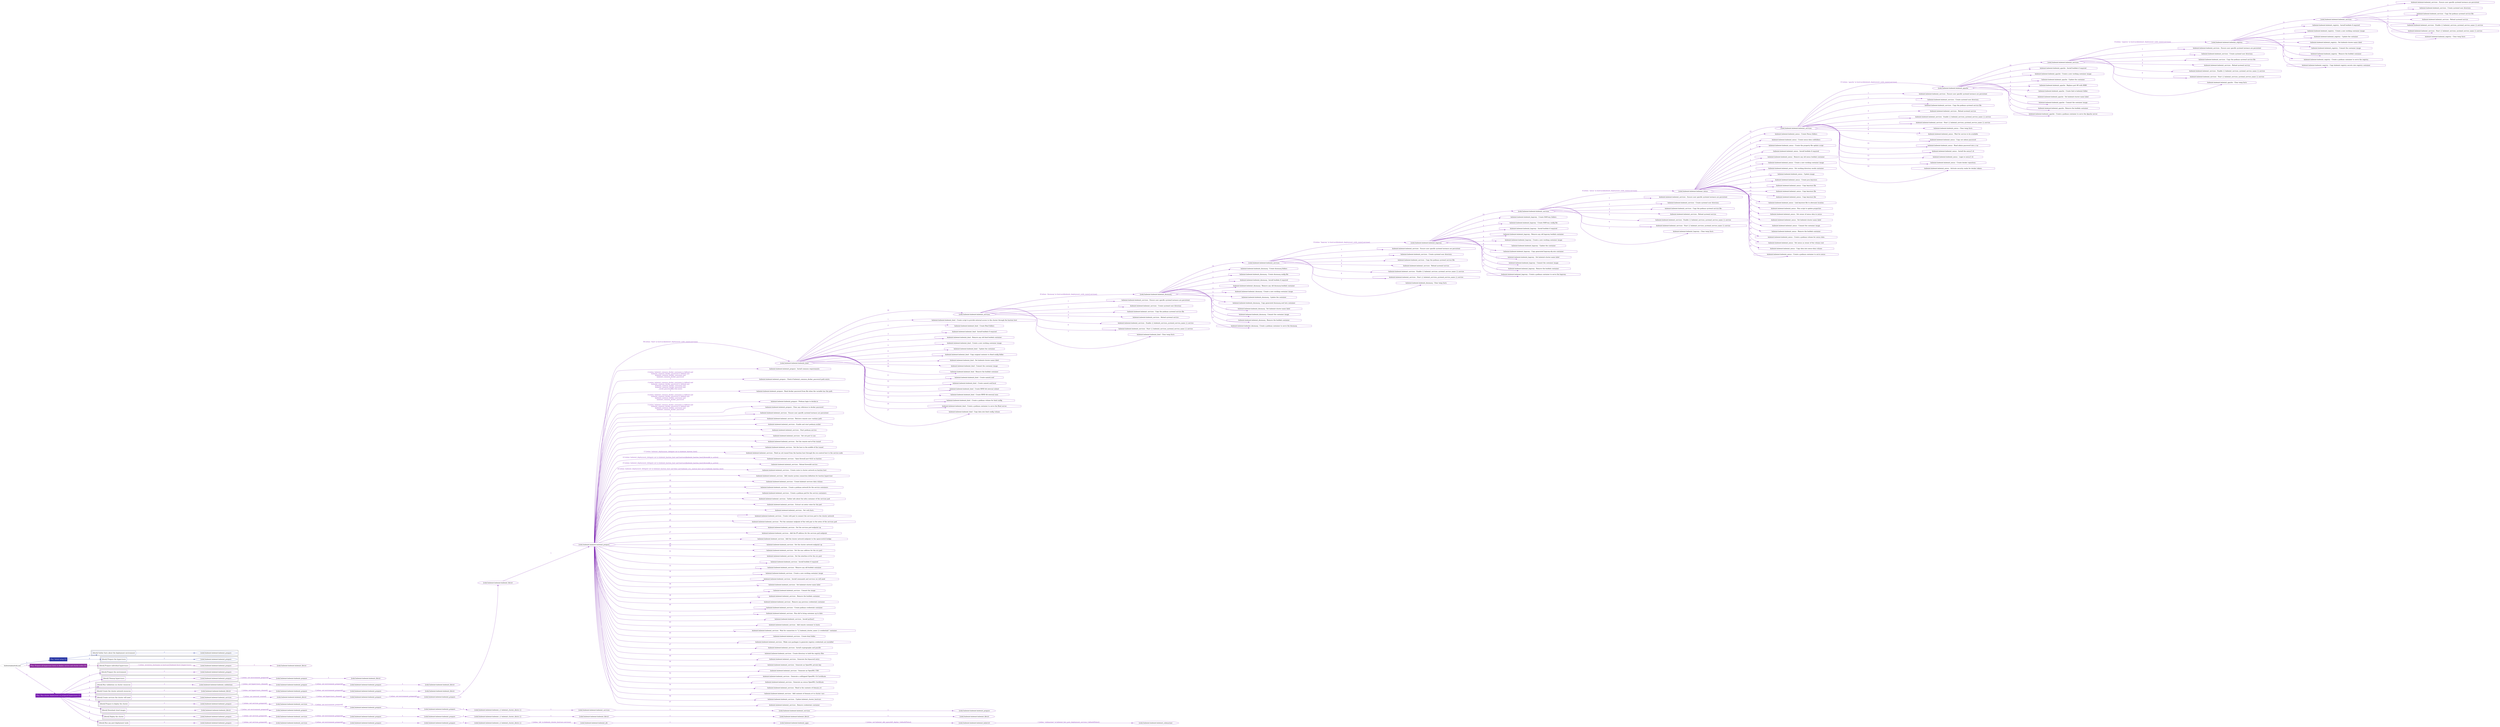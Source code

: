 digraph {
	graph [concentrate=true ordering=in rankdir=LR ratio=fill]
	edge [esep=5 sep=10]
	"kubeinit/playbook.yml" [id=root_node style=dotted]
	play_8e6b92d8 [label="Play: Initial setup (1)" color="#2735a5" fontcolor="#ffffff" id=play_8e6b92d8 shape=box style=filled tooltip=localhost]
	"kubeinit/playbook.yml" -> play_8e6b92d8 [label="1 " color="#2735a5" fontcolor="#2735a5" id=edge_5b943a91 labeltooltip="1 " tooltip="1 "]
	subgraph "kubeinit.kubeinit.kubeinit_prepare" {
		role_396cce8c [label="[role] kubeinit.kubeinit.kubeinit_prepare" color="#2735a5" id=role_396cce8c tooltip="kubeinit.kubeinit.kubeinit_prepare"]
	}
	subgraph "kubeinit.kubeinit.kubeinit_prepare" {
		role_57ce14a0 [label="[role] kubeinit.kubeinit.kubeinit_prepare" color="#2735a5" id=role_57ce14a0 tooltip="kubeinit.kubeinit.kubeinit_prepare"]
	}
	subgraph "Play: Initial setup (1)" {
		play_8e6b92d8 -> block_722d56a2 [label=1 color="#2735a5" fontcolor="#2735a5" id=edge_428c6d15 labeltooltip=1 tooltip=1]
		subgraph cluster_block_722d56a2 {
			block_722d56a2 [label="[block] Gather facts about the deployment environment" color="#2735a5" id=block_722d56a2 labeltooltip="Gather facts about the deployment environment" shape=box tooltip="Gather facts about the deployment environment"]
			block_722d56a2 -> role_396cce8c [label="1 " color="#2735a5" fontcolor="#2735a5" id=edge_c6b821f7 labeltooltip="1 " tooltip="1 "]
		}
		play_8e6b92d8 -> block_f44381f5 [label=2 color="#2735a5" fontcolor="#2735a5" id=edge_ed5169f7 labeltooltip=2 tooltip=2]
		subgraph cluster_block_f44381f5 {
			block_f44381f5 [label="[block] Prepare the hypervisors" color="#2735a5" id=block_f44381f5 labeltooltip="Prepare the hypervisors" shape=box tooltip="Prepare the hypervisors"]
			block_f44381f5 -> role_57ce14a0 [label="1 " color="#2735a5" fontcolor="#2735a5" id=edge_c0e5b3a3 labeltooltip="1 " tooltip="1 "]
		}
	}
	play_e71eb41f [label="Play: Prepare all hypervisor hosts to deploy service and cluster nodes (0)" color="#8b2e9e" fontcolor="#ffffff" id=play_e71eb41f shape=box style=filled tooltip="Play: Prepare all hypervisor hosts to deploy service and cluster nodes (0)"]
	"kubeinit/playbook.yml" -> play_e71eb41f [label="2 " color="#8b2e9e" fontcolor="#8b2e9e" id=edge_0459664c labeltooltip="2 " tooltip="2 "]
	subgraph "kubeinit.kubeinit.kubeinit_libvirt" {
		role_2dc5c543 [label="[role] kubeinit.kubeinit.kubeinit_libvirt" color="#8b2e9e" id=role_2dc5c543 tooltip="kubeinit.kubeinit.kubeinit_libvirt"]
	}
	subgraph "kubeinit.kubeinit.kubeinit_prepare" {
		role_ebdbb73c [label="[role] kubeinit.kubeinit.kubeinit_prepare" color="#8b2e9e" id=role_ebdbb73c tooltip="kubeinit.kubeinit.kubeinit_prepare"]
		role_ebdbb73c -> role_2dc5c543 [label="1 " color="#8b2e9e" fontcolor="#8b2e9e" id=edge_a6ac0706 labeltooltip="1 " tooltip="1 "]
	}
	subgraph "Play: Prepare all hypervisor hosts to deploy service and cluster nodes (0)" {
		play_e71eb41f -> block_034bd031 [label=1 color="#8b2e9e" fontcolor="#8b2e9e" id=edge_2910fac5 labeltooltip=1 tooltip=1]
		subgraph cluster_block_034bd031 {
			block_034bd031 [label="[block] Prepare individual hypervisors" color="#8b2e9e" id=block_034bd031 labeltooltip="Prepare individual hypervisors" shape=box tooltip="Prepare individual hypervisors"]
			block_034bd031 -> role_ebdbb73c [label="1 [when: inventory_hostname in hostvars['kubeinit-facts'].hypervisors]" color="#8b2e9e" fontcolor="#8b2e9e" id=edge_0739af45 labeltooltip="1 [when: inventory_hostname in hostvars['kubeinit-facts'].hypervisors]" tooltip="1 [when: inventory_hostname in hostvars['kubeinit-facts'].hypervisors]"]
		}
	}
	play_2063372b [label="Play: Run cluster deployment on prepared hypervisors (1)" color="#781daf" fontcolor="#ffffff" id=play_2063372b shape=box style=filled tooltip=localhost]
	"kubeinit/playbook.yml" -> play_2063372b [label="3 " color="#781daf" fontcolor="#781daf" id=edge_128ef051 labeltooltip="3 " tooltip="3 "]
	subgraph "kubeinit.kubeinit.kubeinit_prepare" {
		role_4798e0c9 [label="[role] kubeinit.kubeinit.kubeinit_prepare" color="#781daf" id=role_4798e0c9 tooltip="kubeinit.kubeinit.kubeinit_prepare"]
	}
	subgraph "kubeinit.kubeinit.kubeinit_libvirt" {
		role_43325f02 [label="[role] kubeinit.kubeinit.kubeinit_libvirt" color="#781daf" id=role_43325f02 tooltip="kubeinit.kubeinit.kubeinit_libvirt"]
	}
	subgraph "kubeinit.kubeinit.kubeinit_prepare" {
		role_07af20ed [label="[role] kubeinit.kubeinit.kubeinit_prepare" color="#781daf" id=role_07af20ed tooltip="kubeinit.kubeinit.kubeinit_prepare"]
		role_07af20ed -> role_43325f02 [label="1 " color="#781daf" fontcolor="#781daf" id=edge_abc2c145 labeltooltip="1 " tooltip="1 "]
	}
	subgraph "kubeinit.kubeinit.kubeinit_prepare" {
		role_39ad12f3 [label="[role] kubeinit.kubeinit.kubeinit_prepare" color="#781daf" id=role_39ad12f3 tooltip="kubeinit.kubeinit.kubeinit_prepare"]
		role_39ad12f3 -> role_07af20ed [label="1 [when: not environment_prepared]" color="#781daf" fontcolor="#781daf" id=edge_87b22174 labeltooltip="1 [when: not environment_prepared]" tooltip="1 [when: not environment_prepared]"]
	}
	subgraph "kubeinit.kubeinit.kubeinit_libvirt" {
		role_951c8ffd [label="[role] kubeinit.kubeinit.kubeinit_libvirt" color="#781daf" id=role_951c8ffd tooltip="kubeinit.kubeinit.kubeinit_libvirt"]
	}
	subgraph "kubeinit.kubeinit.kubeinit_prepare" {
		role_922d07dd [label="[role] kubeinit.kubeinit.kubeinit_prepare" color="#781daf" id=role_922d07dd tooltip="kubeinit.kubeinit.kubeinit_prepare"]
		role_922d07dd -> role_951c8ffd [label="1 " color="#781daf" fontcolor="#781daf" id=edge_3af7642d labeltooltip="1 " tooltip="1 "]
	}
	subgraph "kubeinit.kubeinit.kubeinit_prepare" {
		role_ce6a2e3c [label="[role] kubeinit.kubeinit.kubeinit_prepare" color="#781daf" id=role_ce6a2e3c tooltip="kubeinit.kubeinit.kubeinit_prepare"]
		role_ce6a2e3c -> role_922d07dd [label="1 [when: not environment_prepared]" color="#781daf" fontcolor="#781daf" id=edge_2deb36f3 labeltooltip="1 [when: not environment_prepared]" tooltip="1 [when: not environment_prepared]"]
	}
	subgraph "kubeinit.kubeinit.kubeinit_validations" {
		role_c2bdd420 [label="[role] kubeinit.kubeinit.kubeinit_validations" color="#781daf" id=role_c2bdd420 tooltip="kubeinit.kubeinit.kubeinit_validations"]
		role_c2bdd420 -> role_ce6a2e3c [label="1 [when: not hypervisors_cleaned]" color="#781daf" fontcolor="#781daf" id=edge_88a7d7ea labeltooltip="1 [when: not hypervisors_cleaned]" tooltip="1 [when: not hypervisors_cleaned]"]
	}
	subgraph "kubeinit.kubeinit.kubeinit_libvirt" {
		role_2d29f42f [label="[role] kubeinit.kubeinit.kubeinit_libvirt" color="#781daf" id=role_2d29f42f tooltip="kubeinit.kubeinit.kubeinit_libvirt"]
	}
	subgraph "kubeinit.kubeinit.kubeinit_prepare" {
		role_cbb66377 [label="[role] kubeinit.kubeinit.kubeinit_prepare" color="#781daf" id=role_cbb66377 tooltip="kubeinit.kubeinit.kubeinit_prepare"]
		role_cbb66377 -> role_2d29f42f [label="1 " color="#781daf" fontcolor="#781daf" id=edge_a59b519a labeltooltip="1 " tooltip="1 "]
	}
	subgraph "kubeinit.kubeinit.kubeinit_prepare" {
		role_f01aa1b1 [label="[role] kubeinit.kubeinit.kubeinit_prepare" color="#781daf" id=role_f01aa1b1 tooltip="kubeinit.kubeinit.kubeinit_prepare"]
		role_f01aa1b1 -> role_cbb66377 [label="1 [when: not environment_prepared]" color="#781daf" fontcolor="#781daf" id=edge_8102d076 labeltooltip="1 [when: not environment_prepared]" tooltip="1 [when: not environment_prepared]"]
	}
	subgraph "kubeinit.kubeinit.kubeinit_libvirt" {
		role_64a393a3 [label="[role] kubeinit.kubeinit.kubeinit_libvirt" color="#781daf" id=role_64a393a3 tooltip="kubeinit.kubeinit.kubeinit_libvirt"]
		role_64a393a3 -> role_f01aa1b1 [label="1 [when: not hypervisors_cleaned]" color="#781daf" fontcolor="#781daf" id=edge_a369eb5b labeltooltip="1 [when: not hypervisors_cleaned]" tooltip="1 [when: not hypervisors_cleaned]"]
	}
	subgraph "kubeinit.kubeinit.kubeinit_services" {
		role_4cc0fee7 [label="[role] kubeinit.kubeinit.kubeinit_services" color="#781daf" id=role_4cc0fee7 tooltip="kubeinit.kubeinit.kubeinit_services"]
		task_d02ab588 [label="kubeinit.kubeinit.kubeinit_services : Ensure user specific systemd instance are persistent" color="#781daf" id=task_d02ab588 shape=octagon tooltip="kubeinit.kubeinit.kubeinit_services : Ensure user specific systemd instance are persistent"]
		role_4cc0fee7 -> task_d02ab588 [label="1 " color="#781daf" fontcolor="#781daf" id=edge_19268274 labeltooltip="1 " tooltip="1 "]
		task_37b78ce6 [label="kubeinit.kubeinit.kubeinit_services : Create systemd user directory" color="#781daf" id=task_37b78ce6 shape=octagon tooltip="kubeinit.kubeinit.kubeinit_services : Create systemd user directory"]
		role_4cc0fee7 -> task_37b78ce6 [label="2 " color="#781daf" fontcolor="#781daf" id=edge_9299fc88 labeltooltip="2 " tooltip="2 "]
		task_2227cd6e [label="kubeinit.kubeinit.kubeinit_services : Copy the podman systemd service file" color="#781daf" id=task_2227cd6e shape=octagon tooltip="kubeinit.kubeinit.kubeinit_services : Copy the podman systemd service file"]
		role_4cc0fee7 -> task_2227cd6e [label="3 " color="#781daf" fontcolor="#781daf" id=edge_4e446d75 labeltooltip="3 " tooltip="3 "]
		task_9e0ee952 [label="kubeinit.kubeinit.kubeinit_services : Reload systemd service" color="#781daf" id=task_9e0ee952 shape=octagon tooltip="kubeinit.kubeinit.kubeinit_services : Reload systemd service"]
		role_4cc0fee7 -> task_9e0ee952 [label="4 " color="#781daf" fontcolor="#781daf" id=edge_301bf18a labeltooltip="4 " tooltip="4 "]
		task_f5909404 [label="kubeinit.kubeinit.kubeinit_services : Enable {{ kubeinit_services_systemd_service_name }}.service" color="#781daf" id=task_f5909404 shape=octagon tooltip="kubeinit.kubeinit.kubeinit_services : Enable {{ kubeinit_services_systemd_service_name }}.service"]
		role_4cc0fee7 -> task_f5909404 [label="5 " color="#781daf" fontcolor="#781daf" id=edge_a7bed3b6 labeltooltip="5 " tooltip="5 "]
		task_36699453 [label="kubeinit.kubeinit.kubeinit_services : Start {{ kubeinit_services_systemd_service_name }}.service" color="#781daf" id=task_36699453 shape=octagon tooltip="kubeinit.kubeinit.kubeinit_services : Start {{ kubeinit_services_systemd_service_name }}.service"]
		role_4cc0fee7 -> task_36699453 [label="6 " color="#781daf" fontcolor="#781daf" id=edge_18ed89c9 labeltooltip="6 " tooltip="6 "]
		task_17e32b3d [label="kubeinit.kubeinit.kubeinit_registry : Clear temp facts" color="#781daf" id=task_17e32b3d shape=octagon tooltip="kubeinit.kubeinit.kubeinit_registry : Clear temp facts"]
		role_4cc0fee7 -> task_17e32b3d [label="7 " color="#781daf" fontcolor="#781daf" id=edge_f934ebba labeltooltip="7 " tooltip="7 "]
	}
	subgraph "kubeinit.kubeinit.kubeinit_registry" {
		role_13722ae4 [label="[role] kubeinit.kubeinit.kubeinit_registry" color="#781daf" id=role_13722ae4 tooltip="kubeinit.kubeinit.kubeinit_registry"]
		task_3af0ffee [label="kubeinit.kubeinit.kubeinit_registry : Install buildah if required" color="#781daf" id=task_3af0ffee shape=octagon tooltip="kubeinit.kubeinit.kubeinit_registry : Install buildah if required"]
		role_13722ae4 -> task_3af0ffee [label="1 " color="#781daf" fontcolor="#781daf" id=edge_984a8b11 labeltooltip="1 " tooltip="1 "]
		task_ac50471e [label="kubeinit.kubeinit.kubeinit_registry : Create a new working container image" color="#781daf" id=task_ac50471e shape=octagon tooltip="kubeinit.kubeinit.kubeinit_registry : Create a new working container image"]
		role_13722ae4 -> task_ac50471e [label="2 " color="#781daf" fontcolor="#781daf" id=edge_951e2e24 labeltooltip="2 " tooltip="2 "]
		task_f8eaa066 [label="kubeinit.kubeinit.kubeinit_registry : Update the container" color="#781daf" id=task_f8eaa066 shape=octagon tooltip="kubeinit.kubeinit.kubeinit_registry : Update the container"]
		role_13722ae4 -> task_f8eaa066 [label="3 " color="#781daf" fontcolor="#781daf" id=edge_74965fa4 labeltooltip="3 " tooltip="3 "]
		task_d57ceec5 [label="kubeinit.kubeinit.kubeinit_registry : Set kubeinit-cluster-name label" color="#781daf" id=task_d57ceec5 shape=octagon tooltip="kubeinit.kubeinit.kubeinit_registry : Set kubeinit-cluster-name label"]
		role_13722ae4 -> task_d57ceec5 [label="4 " color="#781daf" fontcolor="#781daf" id=edge_5ef9e09e labeltooltip="4 " tooltip="4 "]
		task_24a03912 [label="kubeinit.kubeinit.kubeinit_registry : Commit the container image" color="#781daf" id=task_24a03912 shape=octagon tooltip="kubeinit.kubeinit.kubeinit_registry : Commit the container image"]
		role_13722ae4 -> task_24a03912 [label="5 " color="#781daf" fontcolor="#781daf" id=edge_4d32d9bf labeltooltip="5 " tooltip="5 "]
		task_c1bc986b [label="kubeinit.kubeinit.kubeinit_registry : Remove the buildah container" color="#781daf" id=task_c1bc986b shape=octagon tooltip="kubeinit.kubeinit.kubeinit_registry : Remove the buildah container"]
		role_13722ae4 -> task_c1bc986b [label="6 " color="#781daf" fontcolor="#781daf" id=edge_82bb096c labeltooltip="6 " tooltip="6 "]
		task_28582fff [label="kubeinit.kubeinit.kubeinit_registry : Create a podman container to serve the registry" color="#781daf" id=task_28582fff shape=octagon tooltip="kubeinit.kubeinit.kubeinit_registry : Create a podman container to serve the registry"]
		role_13722ae4 -> task_28582fff [label="7 " color="#781daf" fontcolor="#781daf" id=edge_8c51d050 labeltooltip="7 " tooltip="7 "]
		task_1a4ee3db [label="kubeinit.kubeinit.kubeinit_registry : Copy kubeinit registry secrets into registry container" color="#781daf" id=task_1a4ee3db shape=octagon tooltip="kubeinit.kubeinit.kubeinit_registry : Copy kubeinit registry secrets into registry container"]
		role_13722ae4 -> task_1a4ee3db [label="8 " color="#781daf" fontcolor="#781daf" id=edge_5d241c71 labeltooltip="8 " tooltip="8 "]
		role_13722ae4 -> role_4cc0fee7 [label="9 " color="#781daf" fontcolor="#781daf" id=edge_b5a90837 labeltooltip="9 " tooltip="9 "]
	}
	subgraph "kubeinit.kubeinit.kubeinit_services" {
		role_b527dd3a [label="[role] kubeinit.kubeinit.kubeinit_services" color="#781daf" id=role_b527dd3a tooltip="kubeinit.kubeinit.kubeinit_services"]
		task_518bf395 [label="kubeinit.kubeinit.kubeinit_services : Ensure user specific systemd instance are persistent" color="#781daf" id=task_518bf395 shape=octagon tooltip="kubeinit.kubeinit.kubeinit_services : Ensure user specific systemd instance are persistent"]
		role_b527dd3a -> task_518bf395 [label="1 " color="#781daf" fontcolor="#781daf" id=edge_f6b4e52b labeltooltip="1 " tooltip="1 "]
		task_a7866622 [label="kubeinit.kubeinit.kubeinit_services : Create systemd user directory" color="#781daf" id=task_a7866622 shape=octagon tooltip="kubeinit.kubeinit.kubeinit_services : Create systemd user directory"]
		role_b527dd3a -> task_a7866622 [label="2 " color="#781daf" fontcolor="#781daf" id=edge_cd4e4b0f labeltooltip="2 " tooltip="2 "]
		task_360a1c65 [label="kubeinit.kubeinit.kubeinit_services : Copy the podman systemd service file" color="#781daf" id=task_360a1c65 shape=octagon tooltip="kubeinit.kubeinit.kubeinit_services : Copy the podman systemd service file"]
		role_b527dd3a -> task_360a1c65 [label="3 " color="#781daf" fontcolor="#781daf" id=edge_432db7b3 labeltooltip="3 " tooltip="3 "]
		task_653a4292 [label="kubeinit.kubeinit.kubeinit_services : Reload systemd service" color="#781daf" id=task_653a4292 shape=octagon tooltip="kubeinit.kubeinit.kubeinit_services : Reload systemd service"]
		role_b527dd3a -> task_653a4292 [label="4 " color="#781daf" fontcolor="#781daf" id=edge_a229d813 labeltooltip="4 " tooltip="4 "]
		task_1861edb0 [label="kubeinit.kubeinit.kubeinit_services : Enable {{ kubeinit_services_systemd_service_name }}.service" color="#781daf" id=task_1861edb0 shape=octagon tooltip="kubeinit.kubeinit.kubeinit_services : Enable {{ kubeinit_services_systemd_service_name }}.service"]
		role_b527dd3a -> task_1861edb0 [label="5 " color="#781daf" fontcolor="#781daf" id=edge_ee21bea1 labeltooltip="5 " tooltip="5 "]
		task_02b4fcd4 [label="kubeinit.kubeinit.kubeinit_services : Start {{ kubeinit_services_systemd_service_name }}.service" color="#781daf" id=task_02b4fcd4 shape=octagon tooltip="kubeinit.kubeinit.kubeinit_services : Start {{ kubeinit_services_systemd_service_name }}.service"]
		role_b527dd3a -> task_02b4fcd4 [label="6 " color="#781daf" fontcolor="#781daf" id=edge_36e298e8 labeltooltip="6 " tooltip="6 "]
		task_67cafd36 [label="kubeinit.kubeinit.kubeinit_apache : Clear temp facts" color="#781daf" id=task_67cafd36 shape=octagon tooltip="kubeinit.kubeinit.kubeinit_apache : Clear temp facts"]
		role_b527dd3a -> task_67cafd36 [label="7 " color="#781daf" fontcolor="#781daf" id=edge_a2d7fceb labeltooltip="7 " tooltip="7 "]
		role_b527dd3a -> role_13722ae4 [label="8 [when: 'registry' in hostvars[kubeinit_deployment_node_name].services]" color="#781daf" fontcolor="#781daf" id=edge_6e3709c2 labeltooltip="8 [when: 'registry' in hostvars[kubeinit_deployment_node_name].services]" tooltip="8 [when: 'registry' in hostvars[kubeinit_deployment_node_name].services]"]
	}
	subgraph "kubeinit.kubeinit.kubeinit_apache" {
		role_4251088c [label="[role] kubeinit.kubeinit.kubeinit_apache" color="#781daf" id=role_4251088c tooltip="kubeinit.kubeinit.kubeinit_apache"]
		task_48c641ae [label="kubeinit.kubeinit.kubeinit_apache : Install buildah if required" color="#781daf" id=task_48c641ae shape=octagon tooltip="kubeinit.kubeinit.kubeinit_apache : Install buildah if required"]
		role_4251088c -> task_48c641ae [label="1 " color="#781daf" fontcolor="#781daf" id=edge_36cd5483 labeltooltip="1 " tooltip="1 "]
		task_64834e90 [label="kubeinit.kubeinit.kubeinit_apache : Create a new working container image" color="#781daf" id=task_64834e90 shape=octagon tooltip="kubeinit.kubeinit.kubeinit_apache : Create a new working container image"]
		role_4251088c -> task_64834e90 [label="2 " color="#781daf" fontcolor="#781daf" id=edge_a0b99034 labeltooltip="2 " tooltip="2 "]
		task_31b2945a [label="kubeinit.kubeinit.kubeinit_apache : Update the container" color="#781daf" id=task_31b2945a shape=octagon tooltip="kubeinit.kubeinit.kubeinit_apache : Update the container"]
		role_4251088c -> task_31b2945a [label="3 " color="#781daf" fontcolor="#781daf" id=edge_4259303b labeltooltip="3 " tooltip="3 "]
		task_a61b31a1 [label="kubeinit.kubeinit.kubeinit_apache : Replace port 80 with 8080" color="#781daf" id=task_a61b31a1 shape=octagon tooltip="kubeinit.kubeinit.kubeinit_apache : Replace port 80 with 8080"]
		role_4251088c -> task_a61b31a1 [label="4 " color="#781daf" fontcolor="#781daf" id=edge_f6ca0bdb labeltooltip="4 " tooltip="4 "]
		task_0eee7cad [label="kubeinit.kubeinit.kubeinit_apache : Create link to kubeinit folder" color="#781daf" id=task_0eee7cad shape=octagon tooltip="kubeinit.kubeinit.kubeinit_apache : Create link to kubeinit folder"]
		role_4251088c -> task_0eee7cad [label="5 " color="#781daf" fontcolor="#781daf" id=edge_01b14314 labeltooltip="5 " tooltip="5 "]
		task_905bf54d [label="kubeinit.kubeinit.kubeinit_apache : Set kubeinit-cluster-name label" color="#781daf" id=task_905bf54d shape=octagon tooltip="kubeinit.kubeinit.kubeinit_apache : Set kubeinit-cluster-name label"]
		role_4251088c -> task_905bf54d [label="6 " color="#781daf" fontcolor="#781daf" id=edge_c3843ce6 labeltooltip="6 " tooltip="6 "]
		task_8797be0a [label="kubeinit.kubeinit.kubeinit_apache : Commit the container image" color="#781daf" id=task_8797be0a shape=octagon tooltip="kubeinit.kubeinit.kubeinit_apache : Commit the container image"]
		role_4251088c -> task_8797be0a [label="7 " color="#781daf" fontcolor="#781daf" id=edge_e7d88812 labeltooltip="7 " tooltip="7 "]
		task_4c2db7e0 [label="kubeinit.kubeinit.kubeinit_apache : Remove the buildah container" color="#781daf" id=task_4c2db7e0 shape=octagon tooltip="kubeinit.kubeinit.kubeinit_apache : Remove the buildah container"]
		role_4251088c -> task_4c2db7e0 [label="8 " color="#781daf" fontcolor="#781daf" id=edge_25ba252f labeltooltip="8 " tooltip="8 "]
		task_e7b8fe20 [label="kubeinit.kubeinit.kubeinit_apache : Create a podman container to serve the Apache server" color="#781daf" id=task_e7b8fe20 shape=octagon tooltip="kubeinit.kubeinit.kubeinit_apache : Create a podman container to serve the Apache server"]
		role_4251088c -> task_e7b8fe20 [label="9 " color="#781daf" fontcolor="#781daf" id=edge_efde5fe9 labeltooltip="9 " tooltip="9 "]
		role_4251088c -> role_b527dd3a [label="10 " color="#781daf" fontcolor="#781daf" id=edge_18962feb labeltooltip="10 " tooltip="10 "]
	}
	subgraph "kubeinit.kubeinit.kubeinit_services" {
		role_766e9ab5 [label="[role] kubeinit.kubeinit.kubeinit_services" color="#781daf" id=role_766e9ab5 tooltip="kubeinit.kubeinit.kubeinit_services"]
		task_b6916b8a [label="kubeinit.kubeinit.kubeinit_services : Ensure user specific systemd instance are persistent" color="#781daf" id=task_b6916b8a shape=octagon tooltip="kubeinit.kubeinit.kubeinit_services : Ensure user specific systemd instance are persistent"]
		role_766e9ab5 -> task_b6916b8a [label="1 " color="#781daf" fontcolor="#781daf" id=edge_23421c4c labeltooltip="1 " tooltip="1 "]
		task_90bcbf05 [label="kubeinit.kubeinit.kubeinit_services : Create systemd user directory" color="#781daf" id=task_90bcbf05 shape=octagon tooltip="kubeinit.kubeinit.kubeinit_services : Create systemd user directory"]
		role_766e9ab5 -> task_90bcbf05 [label="2 " color="#781daf" fontcolor="#781daf" id=edge_6ca7b275 labeltooltip="2 " tooltip="2 "]
		task_2a19938b [label="kubeinit.kubeinit.kubeinit_services : Copy the podman systemd service file" color="#781daf" id=task_2a19938b shape=octagon tooltip="kubeinit.kubeinit.kubeinit_services : Copy the podman systemd service file"]
		role_766e9ab5 -> task_2a19938b [label="3 " color="#781daf" fontcolor="#781daf" id=edge_6d96ca8f labeltooltip="3 " tooltip="3 "]
		task_8477cb2e [label="kubeinit.kubeinit.kubeinit_services : Reload systemd service" color="#781daf" id=task_8477cb2e shape=octagon tooltip="kubeinit.kubeinit.kubeinit_services : Reload systemd service"]
		role_766e9ab5 -> task_8477cb2e [label="4 " color="#781daf" fontcolor="#781daf" id=edge_5bcdb4bd labeltooltip="4 " tooltip="4 "]
		task_0768c828 [label="kubeinit.kubeinit.kubeinit_services : Enable {{ kubeinit_services_systemd_service_name }}.service" color="#781daf" id=task_0768c828 shape=octagon tooltip="kubeinit.kubeinit.kubeinit_services : Enable {{ kubeinit_services_systemd_service_name }}.service"]
		role_766e9ab5 -> task_0768c828 [label="5 " color="#781daf" fontcolor="#781daf" id=edge_60b48c88 labeltooltip="5 " tooltip="5 "]
		task_b8bab4f2 [label="kubeinit.kubeinit.kubeinit_services : Start {{ kubeinit_services_systemd_service_name }}.service" color="#781daf" id=task_b8bab4f2 shape=octagon tooltip="kubeinit.kubeinit.kubeinit_services : Start {{ kubeinit_services_systemd_service_name }}.service"]
		role_766e9ab5 -> task_b8bab4f2 [label="6 " color="#781daf" fontcolor="#781daf" id=edge_20b3b06e labeltooltip="6 " tooltip="6 "]
		task_dc24bc00 [label="kubeinit.kubeinit.kubeinit_nexus : Clear temp facts" color="#781daf" id=task_dc24bc00 shape=octagon tooltip="kubeinit.kubeinit.kubeinit_nexus : Clear temp facts"]
		role_766e9ab5 -> task_dc24bc00 [label="7 " color="#781daf" fontcolor="#781daf" id=edge_f7d85874 labeltooltip="7 " tooltip="7 "]
		task_3a4cc8bd [label="kubeinit.kubeinit.kubeinit_nexus : Wait for service to be available" color="#781daf" id=task_3a4cc8bd shape=octagon tooltip="kubeinit.kubeinit.kubeinit_nexus : Wait for service to be available"]
		role_766e9ab5 -> task_3a4cc8bd [label="8 " color="#781daf" fontcolor="#781daf" id=edge_702609ed labeltooltip="8 " tooltip="8 "]
		task_919a3e7b [label="kubeinit.kubeinit.kubeinit_nexus : Copy out admin password" color="#781daf" id=task_919a3e7b shape=octagon tooltip="kubeinit.kubeinit.kubeinit_nexus : Copy out admin password"]
		role_766e9ab5 -> task_919a3e7b [label="9 " color="#781daf" fontcolor="#781daf" id=edge_250f58e0 labeltooltip="9 " tooltip="9 "]
		task_e60347fb [label="kubeinit.kubeinit.kubeinit_nexus : Read admin password into a var" color="#781daf" id=task_e60347fb shape=octagon tooltip="kubeinit.kubeinit.kubeinit_nexus : Read admin password into a var"]
		role_766e9ab5 -> task_e60347fb [label="10 " color="#781daf" fontcolor="#781daf" id=edge_e842d1d6 labeltooltip="10 " tooltip="10 "]
		task_369c5012 [label="kubeinit.kubeinit.kubeinit_nexus : Install the nexus3 cli" color="#781daf" id=task_369c5012 shape=octagon tooltip="kubeinit.kubeinit.kubeinit_nexus : Install the nexus3 cli"]
		role_766e9ab5 -> task_369c5012 [label="11 " color="#781daf" fontcolor="#781daf" id=edge_f118c927 labeltooltip="11 " tooltip="11 "]
		task_d53c05d2 [label="kubeinit.kubeinit.kubeinit_nexus : Login to nexus3 cli" color="#781daf" id=task_d53c05d2 shape=octagon tooltip="kubeinit.kubeinit.kubeinit_nexus : Login to nexus3 cli"]
		role_766e9ab5 -> task_d53c05d2 [label="12 " color="#781daf" fontcolor="#781daf" id=edge_65e02c31 labeltooltip="12 " tooltip="12 "]
		task_0869fb73 [label="kubeinit.kubeinit.kubeinit_nexus : Create docker repository" color="#781daf" id=task_0869fb73 shape=octagon tooltip="kubeinit.kubeinit.kubeinit_nexus : Create docker repository"]
		role_766e9ab5 -> task_0869fb73 [label="13 " color="#781daf" fontcolor="#781daf" id=edge_026c2c79 labeltooltip="13 " tooltip="13 "]
		task_c3a45309 [label="kubeinit.kubeinit.kubeinit_nexus : Activate security realm for docker tokens" color="#781daf" id=task_c3a45309 shape=octagon tooltip="kubeinit.kubeinit.kubeinit_nexus : Activate security realm for docker tokens"]
		role_766e9ab5 -> task_c3a45309 [label="14 " color="#781daf" fontcolor="#781daf" id=edge_3e51569c labeltooltip="14 " tooltip="14 "]
		role_766e9ab5 -> role_4251088c [label="15 [when: 'apache' in hostvars[kubeinit_deployment_node_name].services]" color="#781daf" fontcolor="#781daf" id=edge_f51798d1 labeltooltip="15 [when: 'apache' in hostvars[kubeinit_deployment_node_name].services]" tooltip="15 [when: 'apache' in hostvars[kubeinit_deployment_node_name].services]"]
	}
	subgraph "kubeinit.kubeinit.kubeinit_nexus" {
		role_c61088ef [label="[role] kubeinit.kubeinit.kubeinit_nexus" color="#781daf" id=role_c61088ef tooltip="kubeinit.kubeinit.kubeinit_nexus"]
		task_044fa24b [label="kubeinit.kubeinit.kubeinit_nexus : Create Nexus folders" color="#781daf" id=task_044fa24b shape=octagon tooltip="kubeinit.kubeinit.kubeinit_nexus : Create Nexus folders"]
		role_c61088ef -> task_044fa24b [label="1 " color="#781daf" fontcolor="#781daf" id=edge_8d8aa67c labeltooltip="1 " tooltip="1 "]
		task_cfb92269 [label="kubeinit.kubeinit.kubeinit_nexus : Create nexus-data subfolders" color="#781daf" id=task_cfb92269 shape=octagon tooltip="kubeinit.kubeinit.kubeinit_nexus : Create nexus-data subfolders"]
		role_c61088ef -> task_cfb92269 [label="2 " color="#781daf" fontcolor="#781daf" id=edge_63fca786 labeltooltip="2 " tooltip="2 "]
		task_3fdce0e3 [label="kubeinit.kubeinit.kubeinit_nexus : Create the property file update script" color="#781daf" id=task_3fdce0e3 shape=octagon tooltip="kubeinit.kubeinit.kubeinit_nexus : Create the property file update script"]
		role_c61088ef -> task_3fdce0e3 [label="3 " color="#781daf" fontcolor="#781daf" id=edge_78c87417 labeltooltip="3 " tooltip="3 "]
		task_8e827854 [label="kubeinit.kubeinit.kubeinit_nexus : Install buildah if required" color="#781daf" id=task_8e827854 shape=octagon tooltip="kubeinit.kubeinit.kubeinit_nexus : Install buildah if required"]
		role_c61088ef -> task_8e827854 [label="4 " color="#781daf" fontcolor="#781daf" id=edge_b0ab75f9 labeltooltip="4 " tooltip="4 "]
		task_3a21bf0a [label="kubeinit.kubeinit.kubeinit_nexus : Remove any old nexus buildah container" color="#781daf" id=task_3a21bf0a shape=octagon tooltip="kubeinit.kubeinit.kubeinit_nexus : Remove any old nexus buildah container"]
		role_c61088ef -> task_3a21bf0a [label="5 " color="#781daf" fontcolor="#781daf" id=edge_820de497 labeltooltip="5 " tooltip="5 "]
		task_29f7a2e1 [label="kubeinit.kubeinit.kubeinit_nexus : Create a new working container image" color="#781daf" id=task_29f7a2e1 shape=octagon tooltip="kubeinit.kubeinit.kubeinit_nexus : Create a new working container image"]
		role_c61088ef -> task_29f7a2e1 [label="6 " color="#781daf" fontcolor="#781daf" id=edge_5b1eccc2 labeltooltip="6 " tooltip="6 "]
		task_c49b3da7 [label="kubeinit.kubeinit.kubeinit_nexus : Set working directory inside container" color="#781daf" id=task_c49b3da7 shape=octagon tooltip="kubeinit.kubeinit.kubeinit_nexus : Set working directory inside container"]
		role_c61088ef -> task_c49b3da7 [label="7 " color="#781daf" fontcolor="#781daf" id=edge_97e9c341 labeltooltip="7 " tooltip="7 "]
		task_4bd07dc7 [label="kubeinit.kubeinit.kubeinit_nexus : Update image" color="#781daf" id=task_4bd07dc7 shape=octagon tooltip="kubeinit.kubeinit.kubeinit_nexus : Update image"]
		role_c61088ef -> task_4bd07dc7 [label="8 " color="#781daf" fontcolor="#781daf" id=edge_fc8e41b0 labeltooltip="8 " tooltip="8 "]
		task_6b88e798 [label="kubeinit.kubeinit.kubeinit_nexus : Create java keystore" color="#781daf" id=task_6b88e798 shape=octagon tooltip="kubeinit.kubeinit.kubeinit_nexus : Create java keystore"]
		role_c61088ef -> task_6b88e798 [label="9 " color="#781daf" fontcolor="#781daf" id=edge_62988e68 labeltooltip="9 " tooltip="9 "]
		task_c5a6f659 [label="kubeinit.kubeinit.kubeinit_nexus : Copy keystore file" color="#781daf" id=task_c5a6f659 shape=octagon tooltip="kubeinit.kubeinit.kubeinit_nexus : Copy keystore file"]
		role_c61088ef -> task_c5a6f659 [label="10 " color="#781daf" fontcolor="#781daf" id=edge_20136b5a labeltooltip="10 " tooltip="10 "]
		task_c4091bf0 [label="kubeinit.kubeinit.kubeinit_nexus : Copy keystore file" color="#781daf" id=task_c4091bf0 shape=octagon tooltip="kubeinit.kubeinit.kubeinit_nexus : Copy keystore file"]
		role_c61088ef -> task_c4091bf0 [label="11 " color="#781daf" fontcolor="#781daf" id=edge_e8c460d1 labeltooltip="11 " tooltip="11 "]
		task_32b3e736 [label="kubeinit.kubeinit.kubeinit_nexus : Copy keystore file" color="#781daf" id=task_32b3e736 shape=octagon tooltip="kubeinit.kubeinit.kubeinit_nexus : Copy keystore file"]
		role_c61088ef -> task_32b3e736 [label="12 " color="#781daf" fontcolor="#781daf" id=edge_6f5f6713 labeltooltip="12 " tooltip="12 "]
		task_b0abf61d [label="kubeinit.kubeinit.kubeinit_nexus : Link keystore file to alternate location" color="#781daf" id=task_b0abf61d shape=octagon tooltip="kubeinit.kubeinit.kubeinit_nexus : Link keystore file to alternate location"]
		role_c61088ef -> task_b0abf61d [label="13 " color="#781daf" fontcolor="#781daf" id=edge_eb89c9aa labeltooltip="13 " tooltip="13 "]
		task_5ccc0f27 [label="kubeinit.kubeinit.kubeinit_nexus : Run script to update properties" color="#781daf" id=task_5ccc0f27 shape=octagon tooltip="kubeinit.kubeinit.kubeinit_nexus : Run script to update properties"]
		role_c61088ef -> task_5ccc0f27 [label="14 " color="#781daf" fontcolor="#781daf" id=edge_7c961f4e labeltooltip="14 " tooltip="14 "]
		task_0e8755dc [label="kubeinit.kubeinit.kubeinit_nexus : Set owner of nexus data to nexus" color="#781daf" id=task_0e8755dc shape=octagon tooltip="kubeinit.kubeinit.kubeinit_nexus : Set owner of nexus data to nexus"]
		role_c61088ef -> task_0e8755dc [label="15 " color="#781daf" fontcolor="#781daf" id=edge_b84d9672 labeltooltip="15 " tooltip="15 "]
		task_0572162e [label="kubeinit.kubeinit.kubeinit_nexus : Set kubeinit-cluster-name label" color="#781daf" id=task_0572162e shape=octagon tooltip="kubeinit.kubeinit.kubeinit_nexus : Set kubeinit-cluster-name label"]
		role_c61088ef -> task_0572162e [label="16 " color="#781daf" fontcolor="#781daf" id=edge_16bd1d88 labeltooltip="16 " tooltip="16 "]
		task_bbb015b3 [label="kubeinit.kubeinit.kubeinit_nexus : Commit the container image" color="#781daf" id=task_bbb015b3 shape=octagon tooltip="kubeinit.kubeinit.kubeinit_nexus : Commit the container image"]
		role_c61088ef -> task_bbb015b3 [label="17 " color="#781daf" fontcolor="#781daf" id=edge_a9d2223a labeltooltip="17 " tooltip="17 "]
		task_279c62ad [label="kubeinit.kubeinit.kubeinit_nexus : Remove the buildah container" color="#781daf" id=task_279c62ad shape=octagon tooltip="kubeinit.kubeinit.kubeinit_nexus : Remove the buildah container"]
		role_c61088ef -> task_279c62ad [label="18 " color="#781daf" fontcolor="#781daf" id=edge_a8f6099c labeltooltip="18 " tooltip="18 "]
		task_c3b57ee5 [label="kubeinit.kubeinit.kubeinit_nexus : Create a podman volume for nexus data" color="#781daf" id=task_c3b57ee5 shape=octagon tooltip="kubeinit.kubeinit.kubeinit_nexus : Create a podman volume for nexus data"]
		role_c61088ef -> task_c3b57ee5 [label="19 " color="#781daf" fontcolor="#781daf" id=edge_ecac1f7b labeltooltip="19 " tooltip="19 "]
		task_cf44078a [label="kubeinit.kubeinit.kubeinit_nexus : Set nexus as owner of the volume root" color="#781daf" id=task_cf44078a shape=octagon tooltip="kubeinit.kubeinit.kubeinit_nexus : Set nexus as owner of the volume root"]
		role_c61088ef -> task_cf44078a [label="20 " color="#781daf" fontcolor="#781daf" id=edge_3885a9b9 labeltooltip="20 " tooltip="20 "]
		task_d0cfa1d5 [label="kubeinit.kubeinit.kubeinit_nexus : Copy data into nexus-data volume" color="#781daf" id=task_d0cfa1d5 shape=octagon tooltip="kubeinit.kubeinit.kubeinit_nexus : Copy data into nexus-data volume"]
		role_c61088ef -> task_d0cfa1d5 [label="21 " color="#781daf" fontcolor="#781daf" id=edge_160531a2 labeltooltip="21 " tooltip="21 "]
		task_8d618fcd [label="kubeinit.kubeinit.kubeinit_nexus : Create a podman container to serve nexus" color="#781daf" id=task_8d618fcd shape=octagon tooltip="kubeinit.kubeinit.kubeinit_nexus : Create a podman container to serve nexus"]
		role_c61088ef -> task_8d618fcd [label="22 " color="#781daf" fontcolor="#781daf" id=edge_0ee4f92f labeltooltip="22 " tooltip="22 "]
		role_c61088ef -> role_766e9ab5 [label="23 " color="#781daf" fontcolor="#781daf" id=edge_201532e0 labeltooltip="23 " tooltip="23 "]
	}
	subgraph "kubeinit.kubeinit.kubeinit_services" {
		role_a1f3e847 [label="[role] kubeinit.kubeinit.kubeinit_services" color="#781daf" id=role_a1f3e847 tooltip="kubeinit.kubeinit.kubeinit_services"]
		task_4dfc3b78 [label="kubeinit.kubeinit.kubeinit_services : Ensure user specific systemd instance are persistent" color="#781daf" id=task_4dfc3b78 shape=octagon tooltip="kubeinit.kubeinit.kubeinit_services : Ensure user specific systemd instance are persistent"]
		role_a1f3e847 -> task_4dfc3b78 [label="1 " color="#781daf" fontcolor="#781daf" id=edge_d160f28b labeltooltip="1 " tooltip="1 "]
		task_653ec02c [label="kubeinit.kubeinit.kubeinit_services : Create systemd user directory" color="#781daf" id=task_653ec02c shape=octagon tooltip="kubeinit.kubeinit.kubeinit_services : Create systemd user directory"]
		role_a1f3e847 -> task_653ec02c [label="2 " color="#781daf" fontcolor="#781daf" id=edge_0eeb299a labeltooltip="2 " tooltip="2 "]
		task_38f30d96 [label="kubeinit.kubeinit.kubeinit_services : Copy the podman systemd service file" color="#781daf" id=task_38f30d96 shape=octagon tooltip="kubeinit.kubeinit.kubeinit_services : Copy the podman systemd service file"]
		role_a1f3e847 -> task_38f30d96 [label="3 " color="#781daf" fontcolor="#781daf" id=edge_cd87a1ea labeltooltip="3 " tooltip="3 "]
		task_5c356ec0 [label="kubeinit.kubeinit.kubeinit_services : Reload systemd service" color="#781daf" id=task_5c356ec0 shape=octagon tooltip="kubeinit.kubeinit.kubeinit_services : Reload systemd service"]
		role_a1f3e847 -> task_5c356ec0 [label="4 " color="#781daf" fontcolor="#781daf" id=edge_3dca2f66 labeltooltip="4 " tooltip="4 "]
		task_c6241eb3 [label="kubeinit.kubeinit.kubeinit_services : Enable {{ kubeinit_services_systemd_service_name }}.service" color="#781daf" id=task_c6241eb3 shape=octagon tooltip="kubeinit.kubeinit.kubeinit_services : Enable {{ kubeinit_services_systemd_service_name }}.service"]
		role_a1f3e847 -> task_c6241eb3 [label="5 " color="#781daf" fontcolor="#781daf" id=edge_536a273d labeltooltip="5 " tooltip="5 "]
		task_525fa2ca [label="kubeinit.kubeinit.kubeinit_services : Start {{ kubeinit_services_systemd_service_name }}.service" color="#781daf" id=task_525fa2ca shape=octagon tooltip="kubeinit.kubeinit.kubeinit_services : Start {{ kubeinit_services_systemd_service_name }}.service"]
		role_a1f3e847 -> task_525fa2ca [label="6 " color="#781daf" fontcolor="#781daf" id=edge_2ae6f3a4 labeltooltip="6 " tooltip="6 "]
		task_f1115736 [label="kubeinit.kubeinit.kubeinit_haproxy : Clear temp facts" color="#781daf" id=task_f1115736 shape=octagon tooltip="kubeinit.kubeinit.kubeinit_haproxy : Clear temp facts"]
		role_a1f3e847 -> task_f1115736 [label="7 " color="#781daf" fontcolor="#781daf" id=edge_a308f609 labeltooltip="7 " tooltip="7 "]
		role_a1f3e847 -> role_c61088ef [label="8 [when: 'nexus' in hostvars[kubeinit_deployment_node_name].services]" color="#781daf" fontcolor="#781daf" id=edge_e3245f15 labeltooltip="8 [when: 'nexus' in hostvars[kubeinit_deployment_node_name].services]" tooltip="8 [when: 'nexus' in hostvars[kubeinit_deployment_node_name].services]"]
	}
	subgraph "kubeinit.kubeinit.kubeinit_haproxy" {
		role_75ca2d0b [label="[role] kubeinit.kubeinit.kubeinit_haproxy" color="#781daf" id=role_75ca2d0b tooltip="kubeinit.kubeinit.kubeinit_haproxy"]
		task_a1a570ec [label="kubeinit.kubeinit.kubeinit_haproxy : Create HAProxy folders" color="#781daf" id=task_a1a570ec shape=octagon tooltip="kubeinit.kubeinit.kubeinit_haproxy : Create HAProxy folders"]
		role_75ca2d0b -> task_a1a570ec [label="1 " color="#781daf" fontcolor="#781daf" id=edge_a96d7c0e labeltooltip="1 " tooltip="1 "]
		task_4085ea34 [label="kubeinit.kubeinit.kubeinit_haproxy : Create HAProxy config file" color="#781daf" id=task_4085ea34 shape=octagon tooltip="kubeinit.kubeinit.kubeinit_haproxy : Create HAProxy config file"]
		role_75ca2d0b -> task_4085ea34 [label="2 " color="#781daf" fontcolor="#781daf" id=edge_b6241ee8 labeltooltip="2 " tooltip="2 "]
		task_2b2c71a3 [label="kubeinit.kubeinit.kubeinit_haproxy : Install buildah if required" color="#781daf" id=task_2b2c71a3 shape=octagon tooltip="kubeinit.kubeinit.kubeinit_haproxy : Install buildah if required"]
		role_75ca2d0b -> task_2b2c71a3 [label="3 " color="#781daf" fontcolor="#781daf" id=edge_e737dbe6 labeltooltip="3 " tooltip="3 "]
		task_7873e44a [label="kubeinit.kubeinit.kubeinit_haproxy : Remove any old haproxy buildah container" color="#781daf" id=task_7873e44a shape=octagon tooltip="kubeinit.kubeinit.kubeinit_haproxy : Remove any old haproxy buildah container"]
		role_75ca2d0b -> task_7873e44a [label="4 " color="#781daf" fontcolor="#781daf" id=edge_1f9182b4 labeltooltip="4 " tooltip="4 "]
		task_d99b19a4 [label="kubeinit.kubeinit.kubeinit_haproxy : Create a new working container image" color="#781daf" id=task_d99b19a4 shape=octagon tooltip="kubeinit.kubeinit.kubeinit_haproxy : Create a new working container image"]
		role_75ca2d0b -> task_d99b19a4 [label="5 " color="#781daf" fontcolor="#781daf" id=edge_a657938a labeltooltip="5 " tooltip="5 "]
		task_dc3ad886 [label="kubeinit.kubeinit.kubeinit_haproxy : Update the container" color="#781daf" id=task_dc3ad886 shape=octagon tooltip="kubeinit.kubeinit.kubeinit_haproxy : Update the container"]
		role_75ca2d0b -> task_dc3ad886 [label="6 " color="#781daf" fontcolor="#781daf" id=edge_23fd9246 labeltooltip="6 " tooltip="6 "]
		task_85e1d905 [label="kubeinit.kubeinit.kubeinit_haproxy : Copy generated haproxy.cfg into container" color="#781daf" id=task_85e1d905 shape=octagon tooltip="kubeinit.kubeinit.kubeinit_haproxy : Copy generated haproxy.cfg into container"]
		role_75ca2d0b -> task_85e1d905 [label="7 " color="#781daf" fontcolor="#781daf" id=edge_d3682d45 labeltooltip="7 " tooltip="7 "]
		task_1d4f116c [label="kubeinit.kubeinit.kubeinit_haproxy : Set kubeinit-cluster-name label" color="#781daf" id=task_1d4f116c shape=octagon tooltip="kubeinit.kubeinit.kubeinit_haproxy : Set kubeinit-cluster-name label"]
		role_75ca2d0b -> task_1d4f116c [label="8 " color="#781daf" fontcolor="#781daf" id=edge_2b0cb83f labeltooltip="8 " tooltip="8 "]
		task_5f5689a9 [label="kubeinit.kubeinit.kubeinit_haproxy : Commit the container image" color="#781daf" id=task_5f5689a9 shape=octagon tooltip="kubeinit.kubeinit.kubeinit_haproxy : Commit the container image"]
		role_75ca2d0b -> task_5f5689a9 [label="9 " color="#781daf" fontcolor="#781daf" id=edge_61c1d9d1 labeltooltip="9 " tooltip="9 "]
		task_482dca03 [label="kubeinit.kubeinit.kubeinit_haproxy : Remove the buildah container" color="#781daf" id=task_482dca03 shape=octagon tooltip="kubeinit.kubeinit.kubeinit_haproxy : Remove the buildah container"]
		role_75ca2d0b -> task_482dca03 [label="10 " color="#781daf" fontcolor="#781daf" id=edge_400e7148 labeltooltip="10 " tooltip="10 "]
		task_414f0555 [label="kubeinit.kubeinit.kubeinit_haproxy : Create a podman container to serve the haproxy" color="#781daf" id=task_414f0555 shape=octagon tooltip="kubeinit.kubeinit.kubeinit_haproxy : Create a podman container to serve the haproxy"]
		role_75ca2d0b -> task_414f0555 [label="11 " color="#781daf" fontcolor="#781daf" id=edge_60ac24b0 labeltooltip="11 " tooltip="11 "]
		role_75ca2d0b -> role_a1f3e847 [label="12 " color="#781daf" fontcolor="#781daf" id=edge_560b5aeb labeltooltip="12 " tooltip="12 "]
	}
	subgraph "kubeinit.kubeinit.kubeinit_services" {
		role_20e6e8e3 [label="[role] kubeinit.kubeinit.kubeinit_services" color="#781daf" id=role_20e6e8e3 tooltip="kubeinit.kubeinit.kubeinit_services"]
		task_df4d2b15 [label="kubeinit.kubeinit.kubeinit_services : Ensure user specific systemd instance are persistent" color="#781daf" id=task_df4d2b15 shape=octagon tooltip="kubeinit.kubeinit.kubeinit_services : Ensure user specific systemd instance are persistent"]
		role_20e6e8e3 -> task_df4d2b15 [label="1 " color="#781daf" fontcolor="#781daf" id=edge_77eb7ad2 labeltooltip="1 " tooltip="1 "]
		task_fbdd1985 [label="kubeinit.kubeinit.kubeinit_services : Create systemd user directory" color="#781daf" id=task_fbdd1985 shape=octagon tooltip="kubeinit.kubeinit.kubeinit_services : Create systemd user directory"]
		role_20e6e8e3 -> task_fbdd1985 [label="2 " color="#781daf" fontcolor="#781daf" id=edge_022bb874 labeltooltip="2 " tooltip="2 "]
		task_693eae1e [label="kubeinit.kubeinit.kubeinit_services : Copy the podman systemd service file" color="#781daf" id=task_693eae1e shape=octagon tooltip="kubeinit.kubeinit.kubeinit_services : Copy the podman systemd service file"]
		role_20e6e8e3 -> task_693eae1e [label="3 " color="#781daf" fontcolor="#781daf" id=edge_2c496589 labeltooltip="3 " tooltip="3 "]
		task_0f8f0066 [label="kubeinit.kubeinit.kubeinit_services : Reload systemd service" color="#781daf" id=task_0f8f0066 shape=octagon tooltip="kubeinit.kubeinit.kubeinit_services : Reload systemd service"]
		role_20e6e8e3 -> task_0f8f0066 [label="4 " color="#781daf" fontcolor="#781daf" id=edge_de447ebc labeltooltip="4 " tooltip="4 "]
		task_2892e0f5 [label="kubeinit.kubeinit.kubeinit_services : Enable {{ kubeinit_services_systemd_service_name }}.service" color="#781daf" id=task_2892e0f5 shape=octagon tooltip="kubeinit.kubeinit.kubeinit_services : Enable {{ kubeinit_services_systemd_service_name }}.service"]
		role_20e6e8e3 -> task_2892e0f5 [label="5 " color="#781daf" fontcolor="#781daf" id=edge_68cfc80f labeltooltip="5 " tooltip="5 "]
		task_3a36d1ec [label="kubeinit.kubeinit.kubeinit_services : Start {{ kubeinit_services_systemd_service_name }}.service" color="#781daf" id=task_3a36d1ec shape=octagon tooltip="kubeinit.kubeinit.kubeinit_services : Start {{ kubeinit_services_systemd_service_name }}.service"]
		role_20e6e8e3 -> task_3a36d1ec [label="6 " color="#781daf" fontcolor="#781daf" id=edge_6e2415da labeltooltip="6 " tooltip="6 "]
		task_51bb2630 [label="kubeinit.kubeinit.kubeinit_dnsmasq : Clear temp facts" color="#781daf" id=task_51bb2630 shape=octagon tooltip="kubeinit.kubeinit.kubeinit_dnsmasq : Clear temp facts"]
		role_20e6e8e3 -> task_51bb2630 [label="7 " color="#781daf" fontcolor="#781daf" id=edge_11707a5e labeltooltip="7 " tooltip="7 "]
		role_20e6e8e3 -> role_75ca2d0b [label="8 [when: 'haproxy' in hostvars[kubeinit_deployment_node_name].services]" color="#781daf" fontcolor="#781daf" id=edge_681479b3 labeltooltip="8 [when: 'haproxy' in hostvars[kubeinit_deployment_node_name].services]" tooltip="8 [when: 'haproxy' in hostvars[kubeinit_deployment_node_name].services]"]
	}
	subgraph "kubeinit.kubeinit.kubeinit_dnsmasq" {
		role_2507fc05 [label="[role] kubeinit.kubeinit.kubeinit_dnsmasq" color="#781daf" id=role_2507fc05 tooltip="kubeinit.kubeinit.kubeinit_dnsmasq"]
		task_853f663f [label="kubeinit.kubeinit.kubeinit_dnsmasq : Create dnsmasq folders" color="#781daf" id=task_853f663f shape=octagon tooltip="kubeinit.kubeinit.kubeinit_dnsmasq : Create dnsmasq folders"]
		role_2507fc05 -> task_853f663f [label="1 " color="#781daf" fontcolor="#781daf" id=edge_c19c2b23 labeltooltip="1 " tooltip="1 "]
		task_e4db3f4b [label="kubeinit.kubeinit.kubeinit_dnsmasq : Create dnsmasq config file" color="#781daf" id=task_e4db3f4b shape=octagon tooltip="kubeinit.kubeinit.kubeinit_dnsmasq : Create dnsmasq config file"]
		role_2507fc05 -> task_e4db3f4b [label="2 " color="#781daf" fontcolor="#781daf" id=edge_a6fa109e labeltooltip="2 " tooltip="2 "]
		task_a3d8ba6f [label="kubeinit.kubeinit.kubeinit_dnsmasq : Install buildah if required" color="#781daf" id=task_a3d8ba6f shape=octagon tooltip="kubeinit.kubeinit.kubeinit_dnsmasq : Install buildah if required"]
		role_2507fc05 -> task_a3d8ba6f [label="3 " color="#781daf" fontcolor="#781daf" id=edge_2413e884 labeltooltip="3 " tooltip="3 "]
		task_94e461ab [label="kubeinit.kubeinit.kubeinit_dnsmasq : Remove any old dnsmasq buildah container" color="#781daf" id=task_94e461ab shape=octagon tooltip="kubeinit.kubeinit.kubeinit_dnsmasq : Remove any old dnsmasq buildah container"]
		role_2507fc05 -> task_94e461ab [label="4 " color="#781daf" fontcolor="#781daf" id=edge_f6a73c46 labeltooltip="4 " tooltip="4 "]
		task_cd3323af [label="kubeinit.kubeinit.kubeinit_dnsmasq : Create a new working container image" color="#781daf" id=task_cd3323af shape=octagon tooltip="kubeinit.kubeinit.kubeinit_dnsmasq : Create a new working container image"]
		role_2507fc05 -> task_cd3323af [label="5 " color="#781daf" fontcolor="#781daf" id=edge_bed6485c labeltooltip="5 " tooltip="5 "]
		task_8d52b2de [label="kubeinit.kubeinit.kubeinit_dnsmasq : Update the container" color="#781daf" id=task_8d52b2de shape=octagon tooltip="kubeinit.kubeinit.kubeinit_dnsmasq : Update the container"]
		role_2507fc05 -> task_8d52b2de [label="6 " color="#781daf" fontcolor="#781daf" id=edge_191b4c38 labeltooltip="6 " tooltip="6 "]
		task_392715da [label="kubeinit.kubeinit.kubeinit_dnsmasq : Copy generated dnsmasq.conf into container" color="#781daf" id=task_392715da shape=octagon tooltip="kubeinit.kubeinit.kubeinit_dnsmasq : Copy generated dnsmasq.conf into container"]
		role_2507fc05 -> task_392715da [label="7 " color="#781daf" fontcolor="#781daf" id=edge_aa25b6c2 labeltooltip="7 " tooltip="7 "]
		task_c6f123c1 [label="kubeinit.kubeinit.kubeinit_dnsmasq : Set kubeinit-cluster-name label" color="#781daf" id=task_c6f123c1 shape=octagon tooltip="kubeinit.kubeinit.kubeinit_dnsmasq : Set kubeinit-cluster-name label"]
		role_2507fc05 -> task_c6f123c1 [label="8 " color="#781daf" fontcolor="#781daf" id=edge_7d29e1f6 labeltooltip="8 " tooltip="8 "]
		task_1a913c82 [label="kubeinit.kubeinit.kubeinit_dnsmasq : Commit the container image" color="#781daf" id=task_1a913c82 shape=octagon tooltip="kubeinit.kubeinit.kubeinit_dnsmasq : Commit the container image"]
		role_2507fc05 -> task_1a913c82 [label="9 " color="#781daf" fontcolor="#781daf" id=edge_c5af228d labeltooltip="9 " tooltip="9 "]
		task_ebf327e5 [label="kubeinit.kubeinit.kubeinit_dnsmasq : Remove the buildah container" color="#781daf" id=task_ebf327e5 shape=octagon tooltip="kubeinit.kubeinit.kubeinit_dnsmasq : Remove the buildah container"]
		role_2507fc05 -> task_ebf327e5 [label="10 " color="#781daf" fontcolor="#781daf" id=edge_2cc1953c labeltooltip="10 " tooltip="10 "]
		task_1a19b0c0 [label="kubeinit.kubeinit.kubeinit_dnsmasq : Create a podman container to serve the dnsmasq" color="#781daf" id=task_1a19b0c0 shape=octagon tooltip="kubeinit.kubeinit.kubeinit_dnsmasq : Create a podman container to serve the dnsmasq"]
		role_2507fc05 -> task_1a19b0c0 [label="11 " color="#781daf" fontcolor="#781daf" id=edge_ec165ce7 labeltooltip="11 " tooltip="11 "]
		role_2507fc05 -> role_20e6e8e3 [label="12 " color="#781daf" fontcolor="#781daf" id=edge_a99a5bff labeltooltip="12 " tooltip="12 "]
	}
	subgraph "kubeinit.kubeinit.kubeinit_services" {
		role_ac9dae34 [label="[role] kubeinit.kubeinit.kubeinit_services" color="#781daf" id=role_ac9dae34 tooltip="kubeinit.kubeinit.kubeinit_services"]
		task_2e0a0590 [label="kubeinit.kubeinit.kubeinit_services : Ensure user specific systemd instance are persistent" color="#781daf" id=task_2e0a0590 shape=octagon tooltip="kubeinit.kubeinit.kubeinit_services : Ensure user specific systemd instance are persistent"]
		role_ac9dae34 -> task_2e0a0590 [label="1 " color="#781daf" fontcolor="#781daf" id=edge_50eedda2 labeltooltip="1 " tooltip="1 "]
		task_187cc233 [label="kubeinit.kubeinit.kubeinit_services : Create systemd user directory" color="#781daf" id=task_187cc233 shape=octagon tooltip="kubeinit.kubeinit.kubeinit_services : Create systemd user directory"]
		role_ac9dae34 -> task_187cc233 [label="2 " color="#781daf" fontcolor="#781daf" id=edge_260e3ed6 labeltooltip="2 " tooltip="2 "]
		task_78a98d87 [label="kubeinit.kubeinit.kubeinit_services : Copy the podman systemd service file" color="#781daf" id=task_78a98d87 shape=octagon tooltip="kubeinit.kubeinit.kubeinit_services : Copy the podman systemd service file"]
		role_ac9dae34 -> task_78a98d87 [label="3 " color="#781daf" fontcolor="#781daf" id=edge_c0e14f3a labeltooltip="3 " tooltip="3 "]
		task_1bb0b180 [label="kubeinit.kubeinit.kubeinit_services : Reload systemd service" color="#781daf" id=task_1bb0b180 shape=octagon tooltip="kubeinit.kubeinit.kubeinit_services : Reload systemd service"]
		role_ac9dae34 -> task_1bb0b180 [label="4 " color="#781daf" fontcolor="#781daf" id=edge_9b354c9e labeltooltip="4 " tooltip="4 "]
		task_1551c770 [label="kubeinit.kubeinit.kubeinit_services : Enable {{ kubeinit_services_systemd_service_name }}.service" color="#781daf" id=task_1551c770 shape=octagon tooltip="kubeinit.kubeinit.kubeinit_services : Enable {{ kubeinit_services_systemd_service_name }}.service"]
		role_ac9dae34 -> task_1551c770 [label="5 " color="#781daf" fontcolor="#781daf" id=edge_b1963bbf labeltooltip="5 " tooltip="5 "]
		task_3199d975 [label="kubeinit.kubeinit.kubeinit_services : Start {{ kubeinit_services_systemd_service_name }}.service" color="#781daf" id=task_3199d975 shape=octagon tooltip="kubeinit.kubeinit.kubeinit_services : Start {{ kubeinit_services_systemd_service_name }}.service"]
		role_ac9dae34 -> task_3199d975 [label="6 " color="#781daf" fontcolor="#781daf" id=edge_d69334ac labeltooltip="6 " tooltip="6 "]
		task_7c4cbc7b [label="kubeinit.kubeinit.kubeinit_bind : Clear temp facts" color="#781daf" id=task_7c4cbc7b shape=octagon tooltip="kubeinit.kubeinit.kubeinit_bind : Clear temp facts"]
		role_ac9dae34 -> task_7c4cbc7b [label="7 " color="#781daf" fontcolor="#781daf" id=edge_7a068b2d labeltooltip="7 " tooltip="7 "]
		role_ac9dae34 -> role_2507fc05 [label="8 [when: 'dnsmasq' in hostvars[kubeinit_deployment_node_name].services]" color="#781daf" fontcolor="#781daf" id=edge_bd9aa7d3 labeltooltip="8 [when: 'dnsmasq' in hostvars[kubeinit_deployment_node_name].services]" tooltip="8 [when: 'dnsmasq' in hostvars[kubeinit_deployment_node_name].services]"]
	}
	subgraph "kubeinit.kubeinit.kubeinit_bind" {
		role_c9b39ace [label="[role] kubeinit.kubeinit.kubeinit_bind" color="#781daf" id=role_c9b39ace tooltip="kubeinit.kubeinit.kubeinit_bind"]
		task_f9cfd7c6 [label="kubeinit.kubeinit.kubeinit_bind : Create script to provide external access to the cluster through the bastion host" color="#781daf" id=task_f9cfd7c6 shape=octagon tooltip="kubeinit.kubeinit.kubeinit_bind : Create script to provide external access to the cluster through the bastion host"]
		role_c9b39ace -> task_f9cfd7c6 [label="1 " color="#781daf" fontcolor="#781daf" id=edge_155fbc94 labeltooltip="1 " tooltip="1 "]
		task_37dadebe [label="kubeinit.kubeinit.kubeinit_bind : Create Bind folders" color="#781daf" id=task_37dadebe shape=octagon tooltip="kubeinit.kubeinit.kubeinit_bind : Create Bind folders"]
		role_c9b39ace -> task_37dadebe [label="2 " color="#781daf" fontcolor="#781daf" id=edge_43a38e8a labeltooltip="2 " tooltip="2 "]
		task_a67fb5a8 [label="kubeinit.kubeinit.kubeinit_bind : Install buildah if required" color="#781daf" id=task_a67fb5a8 shape=octagon tooltip="kubeinit.kubeinit.kubeinit_bind : Install buildah if required"]
		role_c9b39ace -> task_a67fb5a8 [label="3 " color="#781daf" fontcolor="#781daf" id=edge_feb8b229 labeltooltip="3 " tooltip="3 "]
		task_df298aff [label="kubeinit.kubeinit.kubeinit_bind : Remove any old bind buildah container" color="#781daf" id=task_df298aff shape=octagon tooltip="kubeinit.kubeinit.kubeinit_bind : Remove any old bind buildah container"]
		role_c9b39ace -> task_df298aff [label="4 " color="#781daf" fontcolor="#781daf" id=edge_e6e019c3 labeltooltip="4 " tooltip="4 "]
		task_fbedd221 [label="kubeinit.kubeinit.kubeinit_bind : Create a new working container image" color="#781daf" id=task_fbedd221 shape=octagon tooltip="kubeinit.kubeinit.kubeinit_bind : Create a new working container image"]
		role_c9b39ace -> task_fbedd221 [label="5 " color="#781daf" fontcolor="#781daf" id=edge_d94044c4 labeltooltip="5 " tooltip="5 "]
		task_8d28c5b2 [label="kubeinit.kubeinit.kubeinit_bind : Update the container" color="#781daf" id=task_8d28c5b2 shape=octagon tooltip="kubeinit.kubeinit.kubeinit_bind : Update the container"]
		role_c9b39ace -> task_8d28c5b2 [label="6 " color="#781daf" fontcolor="#781daf" id=edge_d7683695 labeltooltip="6 " tooltip="6 "]
		task_805fa936 [label="kubeinit.kubeinit.kubeinit_bind : Copy original contents to /bind-config folder" color="#781daf" id=task_805fa936 shape=octagon tooltip="kubeinit.kubeinit.kubeinit_bind : Copy original contents to /bind-config folder"]
		role_c9b39ace -> task_805fa936 [label="7 " color="#781daf" fontcolor="#781daf" id=edge_d8415d55 labeltooltip="7 " tooltip="7 "]
		task_b9fd5347 [label="kubeinit.kubeinit.kubeinit_bind : Set kubeinit-cluster-name label" color="#781daf" id=task_b9fd5347 shape=octagon tooltip="kubeinit.kubeinit.kubeinit_bind : Set kubeinit-cluster-name label"]
		role_c9b39ace -> task_b9fd5347 [label="8 " color="#781daf" fontcolor="#781daf" id=edge_54a31728 labeltooltip="8 " tooltip="8 "]
		task_f0283e28 [label="kubeinit.kubeinit.kubeinit_bind : Commit the container image" color="#781daf" id=task_f0283e28 shape=octagon tooltip="kubeinit.kubeinit.kubeinit_bind : Commit the container image"]
		role_c9b39ace -> task_f0283e28 [label="9 " color="#781daf" fontcolor="#781daf" id=edge_0da9648f labeltooltip="9 " tooltip="9 "]
		task_12d4b8b1 [label="kubeinit.kubeinit.kubeinit_bind : Remove the buildah container" color="#781daf" id=task_12d4b8b1 shape=octagon tooltip="kubeinit.kubeinit.kubeinit_bind : Remove the buildah container"]
		role_c9b39ace -> task_12d4b8b1 [label="10 " color="#781daf" fontcolor="#781daf" id=edge_0dc7446d labeltooltip="10 " tooltip="10 "]
		task_81261f54 [label="kubeinit.kubeinit.kubeinit_bind : Create named.conf" color="#781daf" id=task_81261f54 shape=octagon tooltip="kubeinit.kubeinit.kubeinit_bind : Create named.conf"]
		role_c9b39ace -> task_81261f54 [label="11 " color="#781daf" fontcolor="#781daf" id=edge_2e21bddf labeltooltip="11 " tooltip="11 "]
		task_58eba55e [label="kubeinit.kubeinit.kubeinit_bind : Create named.conf.local" color="#781daf" id=task_58eba55e shape=octagon tooltip="kubeinit.kubeinit.kubeinit_bind : Create named.conf.local"]
		role_c9b39ace -> task_58eba55e [label="12 " color="#781daf" fontcolor="#781daf" id=edge_8e968dd0 labeltooltip="12 " tooltip="12 "]
		task_e80a533f [label="kubeinit.kubeinit.kubeinit_bind : Create BIND db internal subnet" color="#781daf" id=task_e80a533f shape=octagon tooltip="kubeinit.kubeinit.kubeinit_bind : Create BIND db internal subnet"]
		role_c9b39ace -> task_e80a533f [label="13 " color="#781daf" fontcolor="#781daf" id=edge_0985aaa8 labeltooltip="13 " tooltip="13 "]
		task_9bf5b425 [label="kubeinit.kubeinit.kubeinit_bind : Create BIND db internal zone" color="#781daf" id=task_9bf5b425 shape=octagon tooltip="kubeinit.kubeinit.kubeinit_bind : Create BIND db internal zone"]
		role_c9b39ace -> task_9bf5b425 [label="14 " color="#781daf" fontcolor="#781daf" id=edge_9ebaf392 labeltooltip="14 " tooltip="14 "]
		task_53341ded [label="kubeinit.kubeinit.kubeinit_bind : Create a podman volume for bind config" color="#781daf" id=task_53341ded shape=octagon tooltip="kubeinit.kubeinit.kubeinit_bind : Create a podman volume for bind config"]
		role_c9b39ace -> task_53341ded [label="15 " color="#781daf" fontcolor="#781daf" id=edge_944ca442 labeltooltip="15 " tooltip="15 "]
		task_b043f8db [label="kubeinit.kubeinit.kubeinit_bind : Create a podman container to serve the Bind server" color="#781daf" id=task_b043f8db shape=octagon tooltip="kubeinit.kubeinit.kubeinit_bind : Create a podman container to serve the Bind server"]
		role_c9b39ace -> task_b043f8db [label="16 " color="#781daf" fontcolor="#781daf" id=edge_8e598bcd labeltooltip="16 " tooltip="16 "]
		task_b5532198 [label="kubeinit.kubeinit.kubeinit_bind : Copy data into bind config volume" color="#781daf" id=task_b5532198 shape=octagon tooltip="kubeinit.kubeinit.kubeinit_bind : Copy data into bind config volume"]
		role_c9b39ace -> task_b5532198 [label="17 " color="#781daf" fontcolor="#781daf" id=edge_87b94404 labeltooltip="17 " tooltip="17 "]
		role_c9b39ace -> role_ac9dae34 [label="18 " color="#781daf" fontcolor="#781daf" id=edge_2bc87333 labeltooltip="18 " tooltip="18 "]
	}
	subgraph "kubeinit.kubeinit.kubeinit_prepare" {
		role_05da767c [label="[role] kubeinit.kubeinit.kubeinit_prepare" color="#781daf" id=role_05da767c tooltip="kubeinit.kubeinit.kubeinit_prepare"]
		task_b7824690 [label="kubeinit.kubeinit.kubeinit_prepare : Install common requirements" color="#781daf" id=task_b7824690 shape=octagon tooltip="kubeinit.kubeinit.kubeinit_prepare : Install common requirements"]
		role_05da767c -> task_b7824690 [label="1 " color="#781daf" fontcolor="#781daf" id=edge_aabd8d69 labeltooltip="1 " tooltip="1 "]
		task_08baf303 [label="kubeinit.kubeinit.kubeinit_prepare : Check if kubeinit_common_docker_password path exists" color="#781daf" id=task_08baf303 shape=octagon tooltip="kubeinit.kubeinit.kubeinit_prepare : Check if kubeinit_common_docker_password path exists"]
		role_05da767c -> task_08baf303 [label="2 [when: kubeinit_common_docker_username is defined and
kubeinit_common_docker_password is defined and
kubeinit_common_docker_username and
kubeinit_common_docker_password
]" color="#781daf" fontcolor="#781daf" id=edge_1c874988 labeltooltip="2 [when: kubeinit_common_docker_username is defined and
kubeinit_common_docker_password is defined and
kubeinit_common_docker_username and
kubeinit_common_docker_password
]" tooltip="2 [when: kubeinit_common_docker_username is defined and
kubeinit_common_docker_password is defined and
kubeinit_common_docker_username and
kubeinit_common_docker_password
]"]
		task_6a4fff15 [label="kubeinit.kubeinit.kubeinit_prepare : Read docker password from file when the variable has the path" color="#781daf" id=task_6a4fff15 shape=octagon tooltip="kubeinit.kubeinit.kubeinit_prepare : Read docker password from file when the variable has the path"]
		role_05da767c -> task_6a4fff15 [label="3 [when: kubeinit_common_docker_username is defined and
kubeinit_common_docker_password is defined and
kubeinit_common_docker_username and
kubeinit_common_docker_password and
_result_passwordfile.stat.exists
]" color="#781daf" fontcolor="#781daf" id=edge_86f3250d labeltooltip="3 [when: kubeinit_common_docker_username is defined and
kubeinit_common_docker_password is defined and
kubeinit_common_docker_username and
kubeinit_common_docker_password and
_result_passwordfile.stat.exists
]" tooltip="3 [when: kubeinit_common_docker_username is defined and
kubeinit_common_docker_password is defined and
kubeinit_common_docker_username and
kubeinit_common_docker_password and
_result_passwordfile.stat.exists
]"]
		task_f93fdfdf [label="kubeinit.kubeinit.kubeinit_prepare : Podman login to docker.io" color="#781daf" id=task_f93fdfdf shape=octagon tooltip="kubeinit.kubeinit.kubeinit_prepare : Podman login to docker.io"]
		role_05da767c -> task_f93fdfdf [label="4 [when: kubeinit_common_docker_username is defined and
kubeinit_common_docker_password is defined and
kubeinit_common_docker_username and
kubeinit_common_docker_password
]" color="#781daf" fontcolor="#781daf" id=edge_d25e1d16 labeltooltip="4 [when: kubeinit_common_docker_username is defined and
kubeinit_common_docker_password is defined and
kubeinit_common_docker_username and
kubeinit_common_docker_password
]" tooltip="4 [when: kubeinit_common_docker_username is defined and
kubeinit_common_docker_password is defined and
kubeinit_common_docker_username and
kubeinit_common_docker_password
]"]
		task_090077d5 [label="kubeinit.kubeinit.kubeinit_prepare : Clear any reference to docker password" color="#781daf" id=task_090077d5 shape=octagon tooltip="kubeinit.kubeinit.kubeinit_prepare : Clear any reference to docker password"]
		role_05da767c -> task_090077d5 [label="5 [when: kubeinit_common_docker_username is defined and
kubeinit_common_docker_password is defined and
kubeinit_common_docker_username and
kubeinit_common_docker_password
]" color="#781daf" fontcolor="#781daf" id=edge_b5c9c693 labeltooltip="5 [when: kubeinit_common_docker_username is defined and
kubeinit_common_docker_password is defined and
kubeinit_common_docker_username and
kubeinit_common_docker_password
]" tooltip="5 [when: kubeinit_common_docker_username is defined and
kubeinit_common_docker_password is defined and
kubeinit_common_docker_username and
kubeinit_common_docker_password
]"]
		task_4c2b15c7 [label="kubeinit.kubeinit.kubeinit_services : Ensure user specific systemd instance are persistent" color="#781daf" id=task_4c2b15c7 shape=octagon tooltip="kubeinit.kubeinit.kubeinit_services : Ensure user specific systemd instance are persistent"]
		role_05da767c -> task_4c2b15c7 [label="6 " color="#781daf" fontcolor="#781daf" id=edge_b0a68085 labeltooltip="6 " tooltip="6 "]
		task_93d26545 [label="kubeinit.kubeinit.kubeinit_services : Retrieve remote user runtime path" color="#781daf" id=task_93d26545 shape=octagon tooltip="kubeinit.kubeinit.kubeinit_services : Retrieve remote user runtime path"]
		role_05da767c -> task_93d26545 [label="7 " color="#781daf" fontcolor="#781daf" id=edge_c4bde5d4 labeltooltip="7 " tooltip="7 "]
		task_79842c45 [label="kubeinit.kubeinit.kubeinit_services : Enable and start podman.socket" color="#781daf" id=task_79842c45 shape=octagon tooltip="kubeinit.kubeinit.kubeinit_services : Enable and start podman.socket"]
		role_05da767c -> task_79842c45 [label="8 " color="#781daf" fontcolor="#781daf" id=edge_a447deff labeltooltip="8 " tooltip="8 "]
		task_b540dbe9 [label="kubeinit.kubeinit.kubeinit_services : Start podman.service" color="#781daf" id=task_b540dbe9 shape=octagon tooltip="kubeinit.kubeinit.kubeinit_services : Start podman.service"]
		role_05da767c -> task_b540dbe9 [label="9 " color="#781daf" fontcolor="#781daf" id=edge_09af98be labeltooltip="9 " tooltip="9 "]
		task_6fcf5573 [label="kubeinit.kubeinit.kubeinit_services : Set ssh port to use" color="#781daf" id=task_6fcf5573 shape=octagon tooltip="kubeinit.kubeinit.kubeinit_services : Set ssh port to use"]
		role_05da767c -> task_6fcf5573 [label="10 " color="#781daf" fontcolor="#781daf" id=edge_1516091d labeltooltip="10 " tooltip="10 "]
		task_b8c7c36c [label="kubeinit.kubeinit.kubeinit_services : Set the remote end of the tunnel" color="#781daf" id=task_b8c7c36c shape=octagon tooltip="kubeinit.kubeinit.kubeinit_services : Set the remote end of the tunnel"]
		role_05da767c -> task_b8c7c36c [label="11 " color="#781daf" fontcolor="#781daf" id=edge_8a9b7513 labeltooltip="11 " tooltip="11 "]
		task_b292f7af [label="kubeinit.kubeinit.kubeinit_services : Set the host in the middle of the tunnel" color="#781daf" id=task_b292f7af shape=octagon tooltip="kubeinit.kubeinit.kubeinit_services : Set the host in the middle of the tunnel"]
		role_05da767c -> task_b292f7af [label="12 " color="#781daf" fontcolor="#781daf" id=edge_2f190faf labeltooltip="12 " tooltip="12 "]
		task_9e580d17 [label="kubeinit.kubeinit.kubeinit_services : Need an ssh tunnel from the bastion host through the ovn-central host to the service node" color="#781daf" id=task_9e580d17 shape=octagon tooltip="kubeinit.kubeinit.kubeinit_services : Need an ssh tunnel from the bastion host through the ovn-central host to the service node"]
		role_05da767c -> task_9e580d17 [label="13 [when: kubeinit_deployment_delegate not in kubeinit_bastion_host]" color="#781daf" fontcolor="#781daf" id=edge_ebe2e685 labeltooltip="13 [when: kubeinit_deployment_delegate not in kubeinit_bastion_host]" tooltip="13 [when: kubeinit_deployment_delegate not in kubeinit_bastion_host]"]
		task_dcb048bb [label="kubeinit.kubeinit.kubeinit_services : Open firewall port 6222 on bastion" color="#781daf" id=task_dcb048bb shape=octagon tooltip="kubeinit.kubeinit.kubeinit_services : Open firewall port 6222 on bastion"]
		role_05da767c -> task_dcb048bb [label="14 [when: kubeinit_deployment_delegate not in kubeinit_bastion_host and hostvars[kubeinit_bastion_host].firewalld_is_active]" color="#781daf" fontcolor="#781daf" id=edge_c1c94883 labeltooltip="14 [when: kubeinit_deployment_delegate not in kubeinit_bastion_host and hostvars[kubeinit_bastion_host].firewalld_is_active]" tooltip="14 [when: kubeinit_deployment_delegate not in kubeinit_bastion_host and hostvars[kubeinit_bastion_host].firewalld_is_active]"]
		task_decd9918 [label="kubeinit.kubeinit.kubeinit_services : Reload firewalld service" color="#781daf" id=task_decd9918 shape=octagon tooltip="kubeinit.kubeinit.kubeinit_services : Reload firewalld service"]
		role_05da767c -> task_decd9918 [label="15 [when: kubeinit_deployment_delegate not in kubeinit_bastion_host and hostvars[kubeinit_bastion_host].firewalld_is_active]" color="#781daf" fontcolor="#781daf" id=edge_e869f01f labeltooltip="15 [when: kubeinit_deployment_delegate not in kubeinit_bastion_host and hostvars[kubeinit_bastion_host].firewalld_is_active]" tooltip="15 [when: kubeinit_deployment_delegate not in kubeinit_bastion_host and hostvars[kubeinit_bastion_host].firewalld_is_active]"]
		task_aa26907f [label="kubeinit.kubeinit.kubeinit_services : Create route to cluster network on bastion host" color="#781daf" id=task_aa26907f shape=octagon tooltip="kubeinit.kubeinit.kubeinit_services : Create route to cluster network on bastion host"]
		role_05da767c -> task_aa26907f [label="16 [when: kubeinit_deployment_delegate not in kubeinit_bastion_host and false and kubeinit_ovn_central_host not in kubeinit_bastion_host]" color="#781daf" fontcolor="#781daf" id=edge_c5784323 labeltooltip="16 [when: kubeinit_deployment_delegate not in kubeinit_bastion_host and false and kubeinit_ovn_central_host not in kubeinit_bastion_host]" tooltip="16 [when: kubeinit_deployment_delegate not in kubeinit_bastion_host and false and kubeinit_ovn_central_host not in kubeinit_bastion_host]"]
		task_1cc5643d [label="kubeinit.kubeinit.kubeinit_services : Add remote system connection definition for bastion hypervisor" color="#781daf" id=task_1cc5643d shape=octagon tooltip="kubeinit.kubeinit.kubeinit_services : Add remote system connection definition for bastion hypervisor"]
		role_05da767c -> task_1cc5643d [label="17 " color="#781daf" fontcolor="#781daf" id=edge_fc510107 labeltooltip="17 " tooltip="17 "]
		task_d4b238e3 [label="kubeinit.kubeinit.kubeinit_services : Create kubeinit services data volume" color="#781daf" id=task_d4b238e3 shape=octagon tooltip="kubeinit.kubeinit.kubeinit_services : Create kubeinit services data volume"]
		role_05da767c -> task_d4b238e3 [label="18 " color="#781daf" fontcolor="#781daf" id=edge_96d573b7 labeltooltip="18 " tooltip="18 "]
		task_339f77aa [label="kubeinit.kubeinit.kubeinit_services : Create a podman network for the service containers" color="#781daf" id=task_339f77aa shape=octagon tooltip="kubeinit.kubeinit.kubeinit_services : Create a podman network for the service containers"]
		role_05da767c -> task_339f77aa [label="19 " color="#781daf" fontcolor="#781daf" id=edge_56e6de32 labeltooltip="19 " tooltip="19 "]
		task_9d67432a [label="kubeinit.kubeinit.kubeinit_services : Create a podman pod for the service containers" color="#781daf" id=task_9d67432a shape=octagon tooltip="kubeinit.kubeinit.kubeinit_services : Create a podman pod for the service containers"]
		role_05da767c -> task_9d67432a [label="20 " color="#781daf" fontcolor="#781daf" id=edge_5cf49072 labeltooltip="20 " tooltip="20 "]
		task_3b2cbcaa [label="kubeinit.kubeinit.kubeinit_services : Gather info about the infra container of the services pod" color="#781daf" id=task_3b2cbcaa shape=octagon tooltip="kubeinit.kubeinit.kubeinit_services : Gather info about the infra container of the services pod"]
		role_05da767c -> task_3b2cbcaa [label="21 " color="#781daf" fontcolor="#781daf" id=edge_93cfb8d6 labeltooltip="21 " tooltip="21 "]
		task_26c97edd [label="kubeinit.kubeinit.kubeinit_services : Extract cni netns value for the pod" color="#781daf" id=task_26c97edd shape=octagon tooltip="kubeinit.kubeinit.kubeinit_services : Extract cni netns value for the pod"]
		role_05da767c -> task_26c97edd [label="22 " color="#781daf" fontcolor="#781daf" id=edge_a77b9fee labeltooltip="22 " tooltip="22 "]
		task_669f9394 [label="kubeinit.kubeinit.kubeinit_services : Set veth facts" color="#781daf" id=task_669f9394 shape=octagon tooltip="kubeinit.kubeinit.kubeinit_services : Set veth facts"]
		role_05da767c -> task_669f9394 [label="23 " color="#781daf" fontcolor="#781daf" id=edge_744e524b labeltooltip="23 " tooltip="23 "]
		task_67ced83b [label="kubeinit.kubeinit.kubeinit_services : Create veth pair to connect the services pod to the cluster network" color="#781daf" id=task_67ced83b shape=octagon tooltip="kubeinit.kubeinit.kubeinit_services : Create veth pair to connect the services pod to the cluster network"]
		role_05da767c -> task_67ced83b [label="24 " color="#781daf" fontcolor="#781daf" id=edge_7c75d1de labeltooltip="24 " tooltip="24 "]
		task_b23457cb [label="kubeinit.kubeinit.kubeinit_services : Put the container endpoint of the veth pair in the netns of the services pod" color="#781daf" id=task_b23457cb shape=octagon tooltip="kubeinit.kubeinit.kubeinit_services : Put the container endpoint of the veth pair in the netns of the services pod"]
		role_05da767c -> task_b23457cb [label="25 " color="#781daf" fontcolor="#781daf" id=edge_db0c0faf labeltooltip="25 " tooltip="25 "]
		task_2faecfbb [label="kubeinit.kubeinit.kubeinit_services : Set the services pod endpoint up" color="#781daf" id=task_2faecfbb shape=octagon tooltip="kubeinit.kubeinit.kubeinit_services : Set the services pod endpoint up"]
		role_05da767c -> task_2faecfbb [label="26 " color="#781daf" fontcolor="#781daf" id=edge_751ffae9 labeltooltip="26 " tooltip="26 "]
		task_6c68bd03 [label="kubeinit.kubeinit.kubeinit_services : Add the IP address for the services pod endpoint" color="#781daf" id=task_6c68bd03 shape=octagon tooltip="kubeinit.kubeinit.kubeinit_services : Add the IP address for the services pod endpoint"]
		role_05da767c -> task_6c68bd03 [label="27 " color="#781daf" fontcolor="#781daf" id=edge_784d07cf labeltooltip="27 " tooltip="27 "]
		task_ca6071ba [label="kubeinit.kubeinit.kubeinit_services : Add the cluster network endpoint to the openvswitch bridge" color="#781daf" id=task_ca6071ba shape=octagon tooltip="kubeinit.kubeinit.kubeinit_services : Add the cluster network endpoint to the openvswitch bridge"]
		role_05da767c -> task_ca6071ba [label="28 " color="#781daf" fontcolor="#781daf" id=edge_2c5c73dd labeltooltip="28 " tooltip="28 "]
		task_036dbdfc [label="kubeinit.kubeinit.kubeinit_services : Set the cluster network endpoint up" color="#781daf" id=task_036dbdfc shape=octagon tooltip="kubeinit.kubeinit.kubeinit_services : Set the cluster network endpoint up"]
		role_05da767c -> task_036dbdfc [label="29 " color="#781daf" fontcolor="#781daf" id=edge_41d43990 labeltooltip="29 " tooltip="29 "]
		task_d1eaad33 [label="kubeinit.kubeinit.kubeinit_services : Set the mac address for the ovs port" color="#781daf" id=task_d1eaad33 shape=octagon tooltip="kubeinit.kubeinit.kubeinit_services : Set the mac address for the ovs port"]
		role_05da767c -> task_d1eaad33 [label="30 " color="#781daf" fontcolor="#781daf" id=edge_3425ecdc labeltooltip="30 " tooltip="30 "]
		task_4354c1be [label="kubeinit.kubeinit.kubeinit_services : Set the interface id for the ovs port" color="#781daf" id=task_4354c1be shape=octagon tooltip="kubeinit.kubeinit.kubeinit_services : Set the interface id for the ovs port"]
		role_05da767c -> task_4354c1be [label="31 " color="#781daf" fontcolor="#781daf" id=edge_6c94bf29 labeltooltip="31 " tooltip="31 "]
		task_d3c39692 [label="kubeinit.kubeinit.kubeinit_services : Install buildah if required" color="#781daf" id=task_d3c39692 shape=octagon tooltip="kubeinit.kubeinit.kubeinit_services : Install buildah if required"]
		role_05da767c -> task_d3c39692 [label="32 " color="#781daf" fontcolor="#781daf" id=edge_bcb508ab labeltooltip="32 " tooltip="32 "]
		task_c272011e [label="kubeinit.kubeinit.kubeinit_services : Remove any old buildah container" color="#781daf" id=task_c272011e shape=octagon tooltip="kubeinit.kubeinit.kubeinit_services : Remove any old buildah container"]
		role_05da767c -> task_c272011e [label="33 " color="#781daf" fontcolor="#781daf" id=edge_e05d3c70 labeltooltip="33 " tooltip="33 "]
		task_2031209b [label="kubeinit.kubeinit.kubeinit_services : Create a new working container image" color="#781daf" id=task_2031209b shape=octagon tooltip="kubeinit.kubeinit.kubeinit_services : Create a new working container image"]
		role_05da767c -> task_2031209b [label="34 " color="#781daf" fontcolor="#781daf" id=edge_51b73062 labeltooltip="34 " tooltip="34 "]
		task_3c22bcd1 [label="kubeinit.kubeinit.kubeinit_services : Install commands and services we will need" color="#781daf" id=task_3c22bcd1 shape=octagon tooltip="kubeinit.kubeinit.kubeinit_services : Install commands and services we will need"]
		role_05da767c -> task_3c22bcd1 [label="35 " color="#781daf" fontcolor="#781daf" id=edge_b5cc41b1 labeltooltip="35 " tooltip="35 "]
		task_06c3e039 [label="kubeinit.kubeinit.kubeinit_services : Set kubeinit-cluster-name label" color="#781daf" id=task_06c3e039 shape=octagon tooltip="kubeinit.kubeinit.kubeinit_services : Set kubeinit-cluster-name label"]
		role_05da767c -> task_06c3e039 [label="36 " color="#781daf" fontcolor="#781daf" id=edge_0ecf7b7d labeltooltip="36 " tooltip="36 "]
		task_50628e15 [label="kubeinit.kubeinit.kubeinit_services : Commit the image" color="#781daf" id=task_50628e15 shape=octagon tooltip="kubeinit.kubeinit.kubeinit_services : Commit the image"]
		role_05da767c -> task_50628e15 [label="37 " color="#781daf" fontcolor="#781daf" id=edge_4d68861c labeltooltip="37 " tooltip="37 "]
		task_9a10afb8 [label="kubeinit.kubeinit.kubeinit_services : Remove the buildah container" color="#781daf" id=task_9a10afb8 shape=octagon tooltip="kubeinit.kubeinit.kubeinit_services : Remove the buildah container"]
		role_05da767c -> task_9a10afb8 [label="38 " color="#781daf" fontcolor="#781daf" id=edge_4ae4a0bc labeltooltip="38 " tooltip="38 "]
		task_804a1e6a [label="kubeinit.kubeinit.kubeinit_services : Remove any previous credentials container" color="#781daf" id=task_804a1e6a shape=octagon tooltip="kubeinit.kubeinit.kubeinit_services : Remove any previous credentials container"]
		role_05da767c -> task_804a1e6a [label="39 " color="#781daf" fontcolor="#781daf" id=edge_beee472d labeltooltip="39 " tooltip="39 "]
		task_fe5a4b78 [label="kubeinit.kubeinit.kubeinit_services : Create podman credentials container" color="#781daf" id=task_fe5a4b78 shape=octagon tooltip="kubeinit.kubeinit.kubeinit_services : Create podman credentials container"]
		role_05da767c -> task_fe5a4b78 [label="40 " color="#781daf" fontcolor="#781daf" id=edge_886659a2 labeltooltip="40 " tooltip="40 "]
		task_d2574a9b [label="kubeinit.kubeinit.kubeinit_services : Run dnf to bring container up to date" color="#781daf" id=task_d2574a9b shape=octagon tooltip="kubeinit.kubeinit.kubeinit_services : Run dnf to bring container up to date"]
		role_05da767c -> task_d2574a9b [label="41 " color="#781daf" fontcolor="#781daf" id=edge_3bd5636f labeltooltip="41 " tooltip="41 "]
		task_b494269b [label="kubeinit.kubeinit.kubeinit_services : Install python3" color="#781daf" id=task_b494269b shape=octagon tooltip="kubeinit.kubeinit.kubeinit_services : Install python3"]
		role_05da767c -> task_b494269b [label="42 " color="#781daf" fontcolor="#781daf" id=edge_722153c6 labeltooltip="42 " tooltip="42 "]
		task_88720ad2 [label="kubeinit.kubeinit.kubeinit_services : Add remote container to hosts" color="#781daf" id=task_88720ad2 shape=octagon tooltip="kubeinit.kubeinit.kubeinit_services : Add remote container to hosts"]
		role_05da767c -> task_88720ad2 [label="43 " color="#781daf" fontcolor="#781daf" id=edge_412a04d9 labeltooltip="43 " tooltip="43 "]
		task_73d033b7 [label="kubeinit.kubeinit.kubeinit_services : Wait for connection to &#34;{{ kubeinit_cluster_name }}-credentials&#34; container" color="#781daf" id=task_73d033b7 shape=octagon tooltip="kubeinit.kubeinit.kubeinit_services : Wait for connection to &#34;{{ kubeinit_cluster_name }}-credentials&#34; container"]
		role_05da767c -> task_73d033b7 [label="44 " color="#781daf" fontcolor="#781daf" id=edge_d1976d40 labeltooltip="44 " tooltip="44 "]
		task_b8817be4 [label="kubeinit.kubeinit.kubeinit_services : Create html folder" color="#781daf" id=task_b8817be4 shape=octagon tooltip="kubeinit.kubeinit.kubeinit_services : Create html folder"]
		role_05da767c -> task_b8817be4 [label="45 " color="#781daf" fontcolor="#781daf" id=edge_2dba883b labeltooltip="45 " tooltip="45 "]
		task_1c0656a3 [label="kubeinit.kubeinit.kubeinit_services : Make sure packages to generate registry credentials are installed" color="#781daf" id=task_1c0656a3 shape=octagon tooltip="kubeinit.kubeinit.kubeinit_services : Make sure packages to generate registry credentials are installed"]
		role_05da767c -> task_1c0656a3 [label="46 " color="#781daf" fontcolor="#781daf" id=edge_7db5e2e4 labeltooltip="46 " tooltip="46 "]
		task_9485eba9 [label="kubeinit.kubeinit.kubeinit_services : Install cryptography and passlib" color="#781daf" id=task_9485eba9 shape=octagon tooltip="kubeinit.kubeinit.kubeinit_services : Install cryptography and passlib"]
		role_05da767c -> task_9485eba9 [label="47 " color="#781daf" fontcolor="#781daf" id=edge_065cc6e1 labeltooltip="47 " tooltip="47 "]
		task_1473bce3 [label="kubeinit.kubeinit.kubeinit_services : Create directory to hold the registry files" color="#781daf" id=task_1473bce3 shape=octagon tooltip="kubeinit.kubeinit.kubeinit_services : Create directory to hold the registry files"]
		role_05da767c -> task_1473bce3 [label="48 " color="#781daf" fontcolor="#781daf" id=edge_e53fca5d labeltooltip="48 " tooltip="48 "]
		task_106d91ad [label="kubeinit.kubeinit.kubeinit_services : Generate the htpasswd entry" color="#781daf" id=task_106d91ad shape=octagon tooltip="kubeinit.kubeinit.kubeinit_services : Generate the htpasswd entry"]
		role_05da767c -> task_106d91ad [label="49 " color="#781daf" fontcolor="#781daf" id=edge_f3cf570e labeltooltip="49 " tooltip="49 "]
		task_b0fe17d7 [label="kubeinit.kubeinit.kubeinit_services : Generate an OpenSSL private key" color="#781daf" id=task_b0fe17d7 shape=octagon tooltip="kubeinit.kubeinit.kubeinit_services : Generate an OpenSSL private key"]
		role_05da767c -> task_b0fe17d7 [label="50 " color="#781daf" fontcolor="#781daf" id=edge_35e729c7 labeltooltip="50 " tooltip="50 "]
		task_a5835c0a [label="kubeinit.kubeinit.kubeinit_services : Generate an OpenSSL CSR" color="#781daf" id=task_a5835c0a shape=octagon tooltip="kubeinit.kubeinit.kubeinit_services : Generate an OpenSSL CSR"]
		role_05da767c -> task_a5835c0a [label="51 " color="#781daf" fontcolor="#781daf" id=edge_9eef8567 labeltooltip="51 " tooltip="51 "]
		task_ce82d4b9 [label="kubeinit.kubeinit.kubeinit_services : Generate a selfsigned OpenSSL CA Certificate" color="#781daf" id=task_ce82d4b9 shape=octagon tooltip="kubeinit.kubeinit.kubeinit_services : Generate a selfsigned OpenSSL CA Certificate"]
		role_05da767c -> task_ce82d4b9 [label="52 " color="#781daf" fontcolor="#781daf" id=edge_b4e74735 labeltooltip="52 " tooltip="52 "]
		task_59049755 [label="kubeinit.kubeinit.kubeinit_services : Generate an ownca OpenSSL Certificate" color="#781daf" id=task_59049755 shape=octagon tooltip="kubeinit.kubeinit.kubeinit_services : Generate an ownca OpenSSL Certificate"]
		role_05da767c -> task_59049755 [label="53 " color="#781daf" fontcolor="#781daf" id=edge_155b1ea5 labeltooltip="53 " tooltip="53 "]
		task_4d2147cf [label="kubeinit.kubeinit.kubeinit_services : Read in the contents of domain.crt" color="#781daf" id=task_4d2147cf shape=octagon tooltip="kubeinit.kubeinit.kubeinit_services : Read in the contents of domain.crt"]
		role_05da767c -> task_4d2147cf [label="54 " color="#781daf" fontcolor="#781daf" id=edge_bb408b14 labeltooltip="54 " tooltip="54 "]
		task_8a99cddd [label="kubeinit.kubeinit.kubeinit_services : Add contents of domain.crt to cluster vars" color="#781daf" id=task_8a99cddd shape=octagon tooltip="kubeinit.kubeinit.kubeinit_services : Add contents of domain.crt to cluster vars"]
		role_05da767c -> task_8a99cddd [label="55 " color="#781daf" fontcolor="#781daf" id=edge_56128af3 labeltooltip="55 " tooltip="55 "]
		task_80911e3d [label="kubeinit.kubeinit.kubeinit_services : Update kubeinit_cluster_hostvars" color="#781daf" id=task_80911e3d shape=octagon tooltip="kubeinit.kubeinit.kubeinit_services : Update kubeinit_cluster_hostvars"]
		role_05da767c -> task_80911e3d [label="56 " color="#781daf" fontcolor="#781daf" id=edge_c3c10e95 labeltooltip="56 " tooltip="56 "]
		task_094c8db9 [label="kubeinit.kubeinit.kubeinit_services : Remove credentials container" color="#781daf" id=task_094c8db9 shape=octagon tooltip="kubeinit.kubeinit.kubeinit_services : Remove credentials container"]
		role_05da767c -> task_094c8db9 [label="57 " color="#781daf" fontcolor="#781daf" id=edge_8433c36e labeltooltip="57 " tooltip="57 "]
		role_05da767c -> role_c9b39ace [label="58 [when: 'bind' in hostvars[kubeinit_deployment_node_name].services]" color="#781daf" fontcolor="#781daf" id=edge_d3c76852 labeltooltip="58 [when: 'bind' in hostvars[kubeinit_deployment_node_name].services]" tooltip="58 [when: 'bind' in hostvars[kubeinit_deployment_node_name].services]"]
	}
	subgraph "kubeinit.kubeinit.kubeinit_libvirt" {
		role_485e2872 [label="[role] kubeinit.kubeinit.kubeinit_libvirt" color="#781daf" id=role_485e2872 tooltip="kubeinit.kubeinit.kubeinit_libvirt"]
		role_485e2872 -> role_05da767c [label="1 " color="#781daf" fontcolor="#781daf" id=edge_47ac7fe8 labeltooltip="1 " tooltip="1 "]
	}
	subgraph "kubeinit.kubeinit.kubeinit_prepare" {
		role_c8093c45 [label="[role] kubeinit.kubeinit.kubeinit_prepare" color="#781daf" id=role_c8093c45 tooltip="kubeinit.kubeinit.kubeinit_prepare"]
		role_c8093c45 -> role_485e2872 [label="1 " color="#781daf" fontcolor="#781daf" id=edge_bd4cf65f labeltooltip="1 " tooltip="1 "]
	}
	subgraph "kubeinit.kubeinit.kubeinit_prepare" {
		role_24c28921 [label="[role] kubeinit.kubeinit.kubeinit_prepare" color="#781daf" id=role_24c28921 tooltip="kubeinit.kubeinit.kubeinit_prepare"]
		role_24c28921 -> role_c8093c45 [label="1 [when: not environment_prepared]" color="#781daf" fontcolor="#781daf" id=edge_c3b7fef0 labeltooltip="1 [when: not environment_prepared]" tooltip="1 [when: not environment_prepared]"]
	}
	subgraph "kubeinit.kubeinit.kubeinit_libvirt" {
		role_4c061996 [label="[role] kubeinit.kubeinit.kubeinit_libvirt" color="#781daf" id=role_4c061996 tooltip="kubeinit.kubeinit.kubeinit_libvirt"]
		role_4c061996 -> role_24c28921 [label="1 [when: not hypervisors_cleaned]" color="#781daf" fontcolor="#781daf" id=edge_c2b39195 labeltooltip="1 [when: not hypervisors_cleaned]" tooltip="1 [when: not hypervisors_cleaned]"]
	}
	subgraph "kubeinit.kubeinit.kubeinit_services" {
		role_9cb8068d [label="[role] kubeinit.kubeinit.kubeinit_services" color="#781daf" id=role_9cb8068d tooltip="kubeinit.kubeinit.kubeinit_services"]
		role_9cb8068d -> role_4c061996 [label="1 [when: not network_created]" color="#781daf" fontcolor="#781daf" id=edge_83c2f508 labeltooltip="1 [when: not network_created]" tooltip="1 [when: not network_created]"]
	}
	subgraph "kubeinit.kubeinit.kubeinit_prepare" {
		role_5e8bcd6e [label="[role] kubeinit.kubeinit.kubeinit_prepare" color="#781daf" id=role_5e8bcd6e tooltip="kubeinit.kubeinit.kubeinit_prepare"]
	}
	subgraph "kubeinit.kubeinit.kubeinit_services" {
		role_b3fe7c3d [label="[role] kubeinit.kubeinit.kubeinit_services" color="#781daf" id=role_b3fe7c3d tooltip="kubeinit.kubeinit.kubeinit_services"]
		role_b3fe7c3d -> role_5e8bcd6e [label="1 " color="#781daf" fontcolor="#781daf" id=edge_7088b259 labeltooltip="1 " tooltip="1 "]
	}
	subgraph "kubeinit.kubeinit.kubeinit_services" {
		role_a1d841e8 [label="[role] kubeinit.kubeinit.kubeinit_services" color="#781daf" id=role_a1d841e8 tooltip="kubeinit.kubeinit.kubeinit_services"]
		role_a1d841e8 -> role_b3fe7c3d [label="1 " color="#781daf" fontcolor="#781daf" id=edge_a3d3fb98 labeltooltip="1 " tooltip="1 "]
	}
	subgraph "kubeinit.kubeinit.kubeinit_{{ kubeinit_cluster_distro }}" {
		role_892ce12e [label="[role] kubeinit.kubeinit.kubeinit_{{ kubeinit_cluster_distro }}" color="#781daf" id=role_892ce12e tooltip="kubeinit.kubeinit.kubeinit_{{ kubeinit_cluster_distro }}"]
		role_892ce12e -> role_a1d841e8 [label="1 " color="#781daf" fontcolor="#781daf" id=edge_bb01eb53 labeltooltip="1 " tooltip="1 "]
	}
	subgraph "kubeinit.kubeinit.kubeinit_prepare" {
		role_ffb34491 [label="[role] kubeinit.kubeinit.kubeinit_prepare" color="#781daf" id=role_ffb34491 tooltip="kubeinit.kubeinit.kubeinit_prepare"]
		role_ffb34491 -> role_892ce12e [label="1 " color="#781daf" fontcolor="#781daf" id=edge_99726d0d labeltooltip="1 " tooltip="1 "]
	}
	subgraph "kubeinit.kubeinit.kubeinit_prepare" {
		role_9ab10f10 [label="[role] kubeinit.kubeinit.kubeinit_prepare" color="#781daf" id=role_9ab10f10 tooltip="kubeinit.kubeinit.kubeinit_prepare"]
		role_9ab10f10 -> role_ffb34491 [label="1 " color="#781daf" fontcolor="#781daf" id=edge_20492d08 labeltooltip="1 " tooltip="1 "]
	}
	subgraph "kubeinit.kubeinit.kubeinit_services" {
		role_31372b5f [label="[role] kubeinit.kubeinit.kubeinit_services" color="#781daf" id=role_31372b5f tooltip="kubeinit.kubeinit.kubeinit_services"]
		role_31372b5f -> role_9ab10f10 [label="1 [when: not environment_prepared]" color="#781daf" fontcolor="#781daf" id=edge_4a4f0ba0 labeltooltip="1 [when: not environment_prepared]" tooltip="1 [when: not environment_prepared]"]
	}
	subgraph "kubeinit.kubeinit.kubeinit_prepare" {
		role_f1d1447f [label="[role] kubeinit.kubeinit.kubeinit_prepare" color="#781daf" id=role_f1d1447f tooltip="kubeinit.kubeinit.kubeinit_prepare"]
		role_f1d1447f -> role_31372b5f [label="1 [when: not services_prepared]" color="#781daf" fontcolor="#781daf" id=edge_5cc144d9 labeltooltip="1 [when: not services_prepared]" tooltip="1 [when: not services_prepared]"]
	}
	subgraph "kubeinit.kubeinit.kubeinit_prepare" {
		role_c3472fcf [label="[role] kubeinit.kubeinit.kubeinit_prepare" color="#781daf" id=role_c3472fcf tooltip="kubeinit.kubeinit.kubeinit_prepare"]
	}
	subgraph "kubeinit.kubeinit.kubeinit_libvirt" {
		role_d470c678 [label="[role] kubeinit.kubeinit.kubeinit_libvirt" color="#781daf" id=role_d470c678 tooltip="kubeinit.kubeinit.kubeinit_libvirt"]
		role_d470c678 -> role_c3472fcf [label="1 [when: not environment_prepared]" color="#781daf" fontcolor="#781daf" id=edge_340238c3 labeltooltip="1 [when: not environment_prepared]" tooltip="1 [when: not environment_prepared]"]
	}
	subgraph "kubeinit.kubeinit.kubeinit_libvirt" {
		role_36b498cf [label="[role] kubeinit.kubeinit.kubeinit_libvirt" color="#781daf" id=role_36b498cf tooltip="kubeinit.kubeinit.kubeinit_libvirt"]
	}
	subgraph "kubeinit.kubeinit.kubeinit_libvirt" {
		role_5b04b3ca [label="[role] kubeinit.kubeinit.kubeinit_libvirt" color="#781daf" id=role_5b04b3ca tooltip="kubeinit.kubeinit.kubeinit_libvirt"]
		role_5b04b3ca -> role_36b498cf [label="1 " color="#781daf" fontcolor="#781daf" id=edge_1acecd15 labeltooltip="1 " tooltip="1 "]
	}
	subgraph "kubeinit.kubeinit.kubeinit_libvirt" {
		role_9ac3faee [label="[role] kubeinit.kubeinit.kubeinit_libvirt" color="#781daf" id=role_9ac3faee tooltip="kubeinit.kubeinit.kubeinit_libvirt"]
		role_9ac3faee -> role_5b04b3ca [label="1 " color="#781daf" fontcolor="#781daf" id=edge_fc5db00d labeltooltip="1 " tooltip="1 "]
	}
	subgraph "kubeinit.kubeinit.kubeinit_{{ kubeinit_cluster_distro }}" {
		role_955d84c0 [label="[role] kubeinit.kubeinit.kubeinit_{{ kubeinit_cluster_distro }}" color="#781daf" id=role_955d84c0 tooltip="kubeinit.kubeinit.kubeinit_{{ kubeinit_cluster_distro }}"]
		role_955d84c0 -> role_9ac3faee [label="1 " color="#781daf" fontcolor="#781daf" id=edge_e449169c labeltooltip="1 " tooltip="1 "]
	}
	subgraph "kubeinit.kubeinit.kubeinit_prepare" {
		role_56fcce53 [label="[role] kubeinit.kubeinit.kubeinit_prepare" color="#781daf" id=role_56fcce53 tooltip="kubeinit.kubeinit.kubeinit_prepare"]
		role_56fcce53 -> role_955d84c0 [label="1 " color="#781daf" fontcolor="#781daf" id=edge_00351654 labeltooltip="1 " tooltip="1 "]
	}
	subgraph "kubeinit.kubeinit.kubeinit_prepare" {
		role_db211221 [label="[role] kubeinit.kubeinit.kubeinit_prepare" color="#781daf" id=role_db211221 tooltip="kubeinit.kubeinit.kubeinit_prepare"]
		role_db211221 -> role_56fcce53 [label="1 " color="#781daf" fontcolor="#781daf" id=edge_198a555f labeltooltip="1 " tooltip="1 "]
	}
	subgraph "kubeinit.kubeinit.kubeinit_services" {
		role_11751a1c [label="[role] kubeinit.kubeinit.kubeinit_services" color="#781daf" id=role_11751a1c tooltip="kubeinit.kubeinit.kubeinit_services"]
		role_11751a1c -> role_db211221 [label="1 [when: not environment_prepared]" color="#781daf" fontcolor="#781daf" id=edge_ba12b670 labeltooltip="1 [when: not environment_prepared]" tooltip="1 [when: not environment_prepared]"]
	}
	subgraph "kubeinit.kubeinit.kubeinit_prepare" {
		role_174cdde1 [label="[role] kubeinit.kubeinit.kubeinit_prepare" color="#781daf" id=role_174cdde1 tooltip="kubeinit.kubeinit.kubeinit_prepare"]
		role_174cdde1 -> role_11751a1c [label="1 [when: not services_prepared]" color="#781daf" fontcolor="#781daf" id=edge_deb83226 labeltooltip="1 [when: not services_prepared]" tooltip="1 [when: not services_prepared]"]
	}
	subgraph "kubeinit.kubeinit.kubeinit_submariner" {
		role_db8e78dc [label="[role] kubeinit.kubeinit.kubeinit_submariner" color="#781daf" id=role_db8e78dc tooltip="kubeinit.kubeinit.kubeinit_submariner"]
	}
	subgraph "kubeinit.kubeinit.kubeinit_kubevirt" {
		role_a4a891e1 [label="[role] kubeinit.kubeinit.kubeinit_kubevirt" color="#781daf" id=role_a4a891e1 tooltip="kubeinit.kubeinit.kubeinit_kubevirt"]
		role_a4a891e1 -> role_db8e78dc [label="1 [when: 'submariner' in kubeinit_fact_post_deployment_services | default(False)]" color="#781daf" fontcolor="#781daf" id=edge_61d89d28 labeltooltip="1 [when: 'submariner' in kubeinit_fact_post_deployment_services | default(False)]" tooltip="1 [when: 'submariner' in kubeinit_fact_post_deployment_services | default(False)]"]
	}
	subgraph "kubeinit.kubeinit.kubeinit_apps" {
		role_252f56db [label="[role] kubeinit.kubeinit.kubeinit_apps" color="#781daf" id=role_252f56db tooltip="kubeinit.kubeinit.kubeinit_apps"]
		role_252f56db -> role_a4a891e1 [label="1 [when: not kubeinit_okd_openshift_deploy | default(False)]" color="#781daf" fontcolor="#781daf" id=edge_7d86b575 labeltooltip="1 [when: not kubeinit_okd_openshift_deploy | default(False)]" tooltip="1 [when: not kubeinit_okd_openshift_deploy | default(False)]"]
	}
	subgraph "kubeinit.kubeinit.kubeinit_nfs" {
		role_2feae1d4 [label="[role] kubeinit.kubeinit.kubeinit_nfs" color="#781daf" id=role_2feae1d4 tooltip="kubeinit.kubeinit.kubeinit_nfs"]
		role_2feae1d4 -> role_252f56db [label="1 " color="#781daf" fontcolor="#781daf" id=edge_c750e929 labeltooltip="1 " tooltip="1 "]
	}
	subgraph "kubeinit.kubeinit.kubeinit_{{ kubeinit_cluster_distro }}" {
		role_eaad14b1 [label="[role] kubeinit.kubeinit.kubeinit_{{ kubeinit_cluster_distro }}" color="#781daf" id=role_eaad14b1 tooltip="kubeinit.kubeinit.kubeinit_{{ kubeinit_cluster_distro }}"]
		role_eaad14b1 -> role_2feae1d4 [label="1 [when: 'nfs' in kubeinit_cluster_hostvars.services]" color="#781daf" fontcolor="#781daf" id=edge_32c66bd7 labeltooltip="1 [when: 'nfs' in kubeinit_cluster_hostvars.services]" tooltip="1 [when: 'nfs' in kubeinit_cluster_hostvars.services]"]
	}
	subgraph "kubeinit.kubeinit.kubeinit_prepare" {
		role_b0e259b2 [label="[role] kubeinit.kubeinit.kubeinit_prepare" color="#781daf" id=role_b0e259b2 tooltip="kubeinit.kubeinit.kubeinit_prepare"]
		role_b0e259b2 -> role_eaad14b1 [label="1 " color="#781daf" fontcolor="#781daf" id=edge_8700a862 labeltooltip="1 " tooltip="1 "]
	}
	subgraph "kubeinit.kubeinit.kubeinit_prepare" {
		role_39f2880e [label="[role] kubeinit.kubeinit.kubeinit_prepare" color="#781daf" id=role_39f2880e tooltip="kubeinit.kubeinit.kubeinit_prepare"]
		role_39f2880e -> role_b0e259b2 [label="1 " color="#781daf" fontcolor="#781daf" id=edge_f6f19884 labeltooltip="1 " tooltip="1 "]
	}
	subgraph "kubeinit.kubeinit.kubeinit_services" {
		role_ff4d43f5 [label="[role] kubeinit.kubeinit.kubeinit_services" color="#781daf" id=role_ff4d43f5 tooltip="kubeinit.kubeinit.kubeinit_services"]
		role_ff4d43f5 -> role_39f2880e [label="1 [when: not environment_prepared]" color="#781daf" fontcolor="#781daf" id=edge_f0fda8ae labeltooltip="1 [when: not environment_prepared]" tooltip="1 [when: not environment_prepared]"]
	}
	subgraph "kubeinit.kubeinit.kubeinit_prepare" {
		role_a28fd87f [label="[role] kubeinit.kubeinit.kubeinit_prepare" color="#781daf" id=role_a28fd87f tooltip="kubeinit.kubeinit.kubeinit_prepare"]
		role_a28fd87f -> role_ff4d43f5 [label="1 [when: not services_prepared]" color="#781daf" fontcolor="#781daf" id=edge_e40648c4 labeltooltip="1 [when: not services_prepared]" tooltip="1 [when: not services_prepared]"]
	}
	subgraph "Play: Run cluster deployment on prepared hypervisors (1)" {
		play_2063372b -> block_0ee4408c [label=1 color="#781daf" fontcolor="#781daf" id=edge_0af5d6d7 labeltooltip=1 tooltip=1]
		subgraph cluster_block_0ee4408c {
			block_0ee4408c [label="[block] Prepare the environment" color="#781daf" id=block_0ee4408c labeltooltip="Prepare the environment" shape=box tooltip="Prepare the environment"]
			block_0ee4408c -> role_4798e0c9 [label="1 " color="#781daf" fontcolor="#781daf" id=edge_fbf68b36 labeltooltip="1 " tooltip="1 "]
		}
		play_2063372b -> block_5dfe282d [label=2 color="#781daf" fontcolor="#781daf" id=edge_c0d2f572 labeltooltip=2 tooltip=2]
		subgraph cluster_block_5dfe282d {
			block_5dfe282d [label="[block] Cleanup hypervisors" color="#781daf" id=block_5dfe282d labeltooltip="Cleanup hypervisors" shape=box tooltip="Cleanup hypervisors"]
			block_5dfe282d -> role_39ad12f3 [label="1 " color="#781daf" fontcolor="#781daf" id=edge_cfeb895a labeltooltip="1 " tooltip="1 "]
		}
		play_2063372b -> block_959807c3 [label=3 color="#781daf" fontcolor="#781daf" id=edge_47dd08f7 labeltooltip=3 tooltip=3]
		subgraph cluster_block_959807c3 {
			block_959807c3 [label="[block] Run validations on cluster resources" color="#781daf" id=block_959807c3 labeltooltip="Run validations on cluster resources" shape=box tooltip="Run validations on cluster resources"]
			block_959807c3 -> role_c2bdd420 [label="1 " color="#781daf" fontcolor="#781daf" id=edge_cdd2d7fc labeltooltip="1 " tooltip="1 "]
		}
		play_2063372b -> block_10ee0e0b [label=4 color="#781daf" fontcolor="#781daf" id=edge_cede5327 labeltooltip=4 tooltip=4]
		subgraph cluster_block_10ee0e0b {
			block_10ee0e0b [label="[block] Create the cluster network resources" color="#781daf" id=block_10ee0e0b labeltooltip="Create the cluster network resources" shape=box tooltip="Create the cluster network resources"]
			block_10ee0e0b -> role_64a393a3 [label="1 " color="#781daf" fontcolor="#781daf" id=edge_5b35b652 labeltooltip="1 " tooltip="1 "]
		}
		play_2063372b -> block_40ea1321 [label=5 color="#781daf" fontcolor="#781daf" id=edge_4b78501d labeltooltip=5 tooltip=5]
		subgraph cluster_block_40ea1321 {
			block_40ea1321 [label="[block] Create services the cluster will need" color="#781daf" id=block_40ea1321 labeltooltip="Create services the cluster will need" shape=box tooltip="Create services the cluster will need"]
			block_40ea1321 -> role_9cb8068d [label="1 " color="#781daf" fontcolor="#781daf" id=edge_dc5af42a labeltooltip="1 " tooltip="1 "]
		}
		play_2063372b -> block_1155bef5 [label=6 color="#781daf" fontcolor="#781daf" id=edge_e78dafe2 labeltooltip=6 tooltip=6]
		subgraph cluster_block_1155bef5 {
			block_1155bef5 [label="[block] Prepare to deploy the cluster" color="#781daf" id=block_1155bef5 labeltooltip="Prepare to deploy the cluster" shape=box tooltip="Prepare to deploy the cluster"]
			block_1155bef5 -> role_f1d1447f [label="1 " color="#781daf" fontcolor="#781daf" id=edge_f613dbe6 labeltooltip="1 " tooltip="1 "]
		}
		play_2063372b -> block_bf1b40c5 [label=7 color="#781daf" fontcolor="#781daf" id=edge_93fab487 labeltooltip=7 tooltip=7]
		subgraph cluster_block_bf1b40c5 {
			block_bf1b40c5 [label="[block] Download cloud images" color="#781daf" id=block_bf1b40c5 labeltooltip="Download cloud images" shape=box tooltip="Download cloud images"]
			block_bf1b40c5 -> role_d470c678 [label="1 " color="#781daf" fontcolor="#781daf" id=edge_db38e7f8 labeltooltip="1 " tooltip="1 "]
		}
		play_2063372b -> block_486cb0a6 [label=8 color="#781daf" fontcolor="#781daf" id=edge_51c1e5f1 labeltooltip=8 tooltip=8]
		subgraph cluster_block_486cb0a6 {
			block_486cb0a6 [label="[block] Deploy the cluster" color="#781daf" id=block_486cb0a6 labeltooltip="Deploy the cluster" shape=box tooltip="Deploy the cluster"]
			block_486cb0a6 -> role_174cdde1 [label="1 " color="#781daf" fontcolor="#781daf" id=edge_e1b96954 labeltooltip="1 " tooltip="1 "]
		}
		play_2063372b -> block_583e1b13 [label=9 color="#781daf" fontcolor="#781daf" id=edge_01127096 labeltooltip=9 tooltip=9]
		subgraph cluster_block_583e1b13 {
			block_583e1b13 [label="[block] Run any post-deployment tasks" color="#781daf" id=block_583e1b13 labeltooltip="Run any post-deployment tasks" shape=box tooltip="Run any post-deployment tasks"]
			block_583e1b13 -> role_a28fd87f [label="1 " color="#781daf" fontcolor="#781daf" id=edge_302b3898 labeltooltip="1 " tooltip="1 "]
		}
	}
}
